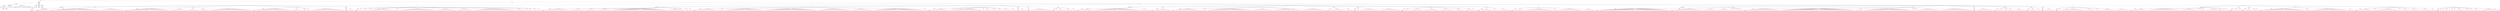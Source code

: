 digraph Tree {
	"t0" [label = "TEI"];
	"t1" [label = "teiHeader"];
	"t2" [label = "fileDesc"];
	"t3" [label = "titleStmt"];
	"t4" [label = "title"];
	"t5" [label = "title"];
	"t6" [label = "author"];
	"t7" [label = "surname"];
	"t8" [label = "forename"];
	"t9" [label = "publicationStmt"];
	"t10" [label = "p"];
	"t11" [label = "p"];
	"t12" [label = "idno"];
	"t13" [label = "sourceDesc"];
	"t14" [label = "genre"];
	"t15" [label = "inspiration"];
	"t16" [label = "structure"];
	"t17" [label = "type"];
	"t18" [label = "periode"];
	"t19" [label = "taille"];
	"t20" [label = "permalien"];
	"t21" [label = "sources"];
	"t22" [label = "source"];
	"t23" [label = "author"];
	"t24" [label = "text"];
	"t25" [label = "profileDesc"];
	"t26" [label = "creation"];
	"t27" [label = "date"];
	"t28" [label = "date"];
	"t29" [label = "langUsage"];
	"t30" [label = "language"];
	"t31" [label = "textClass"];
	"t32" [label = "keywords"];
	"t33" [label = "term"];
	"t34" [label = "text"];
	"t35" [label = "body"];
	"t36" [label = "div1"];
	"t37" [label = "head"];
	"t38" [label = "div2"];
	"t39" [label = "head"];
	"t40" [label = "listPerson"];
	"t41" [label = "sp"];
	"t42" [label = "l"];
	"t43" [label = "l"];
	"t44" [label = "l"];
	"t45" [label = "l"];
	"t46" [label = "l"];
	"t47" [label = "l"];
	"t48" [label = "div2"];
	"t49" [label = "head"];
	"t50" [label = "listPerson"];
	"t51" [label = "sp"];
	"t52" [label = "l"];
	"t53" [label = "l"];
	"t54" [label = "l"];
	"t55" [label = "l"];
	"t56" [label = "l"];
	"t57" [label = "l"];
	"t58" [label = "l"];
	"t59" [label = "l"];
	"t60" [label = "l"];
	"t61" [label = "l"];
	"t62" [label = "l"];
	"t63" [label = "l"];
	"t64" [label = "l"];
	"t65" [label = "l"];
	"t66" [label = "l"];
	"t67" [label = "l"];
	"t68" [label = "l"];
	"t69" [label = "l"];
	"t70" [label = "l"];
	"t71" [label = "l"];
	"t72" [label = "l"];
	"t73" [label = "l"];
	"t74" [label = "l"];
	"t75" [label = "l"];
	"t76" [label = "l"];
	"t77" [label = "l"];
	"t78" [label = "sp"];
	"t79" [label = "l"];
	"t80" [label = "l"];
	"t81" [label = "l"];
	"t82" [label = "l"];
	"t83" [label = "l"];
	"t84" [label = "l"];
	"t85" [label = "l"];
	"t86" [label = "l"];
	"t87" [label = "l"];
	"t88" [label = "l"];
	"t89" [label = "l"];
	"t90" [label = "l"];
	"t91" [label = "l"];
	"t92" [label = "l"];
	"t93" [label = "div2"];
	"t94" [label = "head"];
	"t95" [label = "listPerson"];
	"t96" [label = "sp"];
	"t97" [label = "l"];
	"t98" [label = "l"];
	"t99" [label = "l"];
	"t100" [label = "l"];
	"t101" [label = "l"];
	"t102" [label = "l"];
	"t103" [label = "l"];
	"t104" [label = "l"];
	"t105" [label = "l"];
	"t106" [label = "l"];
	"t107" [label = "l"];
	"t108" [label = "l"];
	"t109" [label = "l"];
	"t110" [label = "l"];
	"t111" [label = "l"];
	"t112" [label = "l"];
	"t113" [label = "l"];
	"t114" [label = "l"];
	"t115" [label = "l"];
	"t116" [label = "l"];
	"t117" [label = "l"];
	"t118" [label = "l"];
	"t119" [label = "l"];
	"t120" [label = "l"];
	"t121" [label = "sp"];
	"t122" [label = "l"];
	"t123" [label = "l"];
	"t124" [label = "l"];
	"t125" [label = "l"];
	"t126" [label = "l"];
	"t127" [label = "l"];
	"t128" [label = "l"];
	"t129" [label = "l"];
	"t130" [label = "l"];
	"t131" [label = "sp"];
	"t132" [label = "l"];
	"t133" [label = "l"];
	"t134" [label = "l"];
	"t135" [label = "l"];
	"t136" [label = "l"];
	"t137" [label = "l"];
	"t138" [label = "l"];
	"t139" [label = "sp"];
	"t140" [label = "l"];
	"t141" [label = "l"];
	"t142" [label = "l"];
	"t143" [label = "l"];
	"t144" [label = "l"];
	"t145" [label = "l"];
	"t146" [label = "sp"];
	"t147" [label = "l"];
	"t148" [label = "l"];
	"t149" [label = "l"];
	"t150" [label = "l"];
	"t151" [label = "l"];
	"t152" [label = "l"];
	"t153" [label = "l"];
	"t154" [label = "l"];
	"t155" [label = "l"];
	"t156" [label = "l"];
	"t157" [label = "l"];
	"t158" [label = "l"];
	"t159" [label = "l"];
	"t160" [label = "l"];
	"t161" [label = "l"];
	"t162" [label = "l"];
	"t163" [label = "l"];
	"t164" [label = "l"];
	"t165" [label = "l"];
	"t166" [label = "l"];
	"t167" [label = "l"];
	"t168" [label = "l"];
	"t169" [label = "l"];
	"t170" [label = "l"];
	"t171" [label = "div2"];
	"t172" [label = "head"];
	"t173" [label = "listPerson"];
	"t174" [label = "sp"];
	"t175" [label = "l"];
	"t176" [label = "l"];
	"t177" [label = "l"];
	"t178" [label = "l"];
	"t179" [label = "l"];
	"t180" [label = "l"];
	"t181" [label = "l"];
	"t182" [label = "l"];
	"t183" [label = "l"];
	"t184" [label = "l"];
	"t185" [label = "l"];
	"t186" [label = "l"];
	"t187" [label = "l"];
	"t188" [label = "l"];
	"t189" [label = "l"];
	"t190" [label = "l"];
	"t191" [label = "l"];
	"t192" [label = "l"];
	"t193" [label = "l"];
	"t194" [label = "l"];
	"t195" [label = "sp"];
	"t196" [label = "l"];
	"t197" [label = "l"];
	"t198" [label = "l"];
	"t199" [label = "l"];
	"t200" [label = "l"];
	"t201" [label = "l"];
	"t202" [label = "sp"];
	"t203" [label = "l"];
	"t204" [label = "l"];
	"t205" [label = "l"];
	"t206" [label = "l"];
	"t207" [label = "sp"];
	"t208" [label = "l"];
	"t209" [label = "sp"];
	"t210" [label = "l"];
	"t211" [label = "l"];
	"t212" [label = "l"];
	"t213" [label = "l"];
	"t214" [label = "l"];
	"t215" [label = "l"];
	"t216" [label = "l"];
	"t217" [label = "l"];
	"t218" [label = "l"];
	"t219" [label = "l"];
	"t220" [label = "l"];
	"t221" [label = "l"];
	"t222" [label = "l"];
	"t223" [label = "l"];
	"t224" [label = "l"];
	"t225" [label = "l"];
	"t226" [label = "l"];
	"t227" [label = "l"];
	"t228" [label = "l"];
	"t229" [label = "div2"];
	"t230" [label = "head"];
	"t231" [label = "listPerson"];
	"t232" [label = "sp"];
	"t233" [label = "l"];
	"t234" [label = "l"];
	"t235" [label = "l"];
	"t236" [label = "l"];
	"t237" [label = "div2"];
	"t238" [label = "head"];
	"t239" [label = "listPerson"];
	"t240" [label = "sp"];
	"t241" [label = "l"];
	"t242" [label = "l"];
	"t243" [label = "sp"];
	"t244" [label = "l"];
	"t245" [label = "l"];
	"t246" [label = "l"];
	"t247" [label = "sp"];
	"t248" [label = "l"];
	"t249" [label = "sp"];
	"t250" [label = "l"];
	"t251" [label = "sp"];
	"t252" [label = "l"];
	"t253" [label = "l"];
	"t254" [label = "l"];
	"t255" [label = "l"];
	"t256" [label = "l"];
	"t257" [label = "l"];
	"t258" [label = "l"];
	"t259" [label = "l"];
	"t260" [label = "l"];
	"t261" [label = "l"];
	"t262" [label = "l"];
	"t263" [label = "l"];
	"t264" [label = "l"];
	"t265" [label = "sp"];
	"t266" [label = "l"];
	"t267" [label = "l"];
	"t268" [label = "l"];
	"t269" [label = "sp"];
	"t270" [label = "l"];
	"t271" [label = "l"];
	"t272" [label = "l"];
	"t273" [label = "l"];
	"t274" [label = "l"];
	"t275" [label = "l"];
	"t276" [label = "l"];
	"t277" [label = "l"];
	"t278" [label = "l"];
	"t279" [label = "l"];
	"t280" [label = "l"];
	"t281" [label = "l"];
	"t282" [label = "l"];
	"t283" [label = "l"];
	"t284" [label = "l"];
	"t285" [label = "l"];
	"t286" [label = "l"];
	"t287" [label = "l"];
	"t288" [label = "l"];
	"t289" [label = "l"];
	"t290" [label = "l"];
	"t291" [label = "sp"];
	"t292" [label = "l"];
	"t293" [label = "l"];
	"t294" [label = "l"];
	"t295" [label = "l"];
	"t296" [label = "l"];
	"t297" [label = "l"];
	"t298" [label = "l"];
	"t299" [label = "l"];
	"t300" [label = "l"];
	"t301" [label = "l"];
	"t302" [label = "l"];
	"t303" [label = "sp"];
	"t304" [label = "l"];
	"t305" [label = "l"];
	"t306" [label = "l"];
	"t307" [label = "l"];
	"t308" [label = "l"];
	"t309" [label = "l"];
	"t310" [label = "l"];
	"t311" [label = "l"];
	"t312" [label = "l"];
	"t313" [label = "l"];
	"t314" [label = "sp"];
	"t315" [label = "l"];
	"t316" [label = "l"];
	"t317" [label = "l"];
	"t318" [label = "l"];
	"t319" [label = "l"];
	"t320" [label = "l"];
	"t321" [label = "l"];
	"t322" [label = "l"];
	"t323" [label = "l"];
	"t324" [label = "l"];
	"t325" [label = "l"];
	"t326" [label = "l"];
	"t327" [label = "l"];
	"t328" [label = "l"];
	"t329" [label = "l"];
	"t330" [label = "l"];
	"t331" [label = "l"];
	"t332" [label = "l"];
	"t333" [label = "l"];
	"t334" [label = "l"];
	"t335" [label = "l"];
	"t336" [label = "l"];
	"t337" [label = "l"];
	"t338" [label = "sp"];
	"t339" [label = "l"];
	"t340" [label = "l"];
	"t341" [label = "l"];
	"t342" [label = "l"];
	"t343" [label = "l"];
	"t344" [label = "l"];
	"t345" [label = "sp"];
	"t346" [label = "l"];
	"t347" [label = "l"];
	"t348" [label = "sp"];
	"t349" [label = "l"];
	"t350" [label = "l"];
	"t351" [label = "sp"];
	"t352" [label = "l"];
	"t353" [label = "l"];
	"t354" [label = "l"];
	"t355" [label = "sp"];
	"t356" [label = "l"];
	"t357" [label = "l"];
	"t358" [label = "div1"];
	"t359" [label = "head"];
	"t360" [label = "div2"];
	"t361" [label = "head"];
	"t362" [label = "listPerson"];
	"t363" [label = "sp"];
	"t364" [label = "l"];
	"t365" [label = "l"];
	"t366" [label = "l"];
	"t367" [label = "l"];
	"t368" [label = "l"];
	"t369" [label = "l"];
	"t370" [label = "l"];
	"t371" [label = "l"];
	"t372" [label = "l"];
	"t373" [label = "l"];
	"t374" [label = "l"];
	"t375" [label = "l"];
	"t376" [label = "l"];
	"t377" [label = "l"];
	"t378" [label = "sp"];
	"t379" [label = "l"];
	"t380" [label = "l"];
	"t381" [label = "l"];
	"t382" [label = "l"];
	"t383" [label = "l"];
	"t384" [label = "l"];
	"t385" [label = "l"];
	"t386" [label = "l"];
	"t387" [label = "sp"];
	"t388" [label = "l"];
	"t389" [label = "l"];
	"t390" [label = "l"];
	"t391" [label = "l"];
	"t392" [label = "l"];
	"t393" [label = "l"];
	"t394" [label = "l"];
	"t395" [label = "sp"];
	"t396" [label = "l"];
	"t397" [label = "l"];
	"t398" [label = "l"];
	"t399" [label = "l"];
	"t400" [label = "l"];
	"t401" [label = "l"];
	"t402" [label = "l"];
	"t403" [label = "l"];
	"t404" [label = "sp"];
	"t405" [label = "l"];
	"t406" [label = "l"];
	"t407" [label = "l"];
	"t408" [label = "l"];
	"t409" [label = "l"];
	"t410" [label = "l"];
	"t411" [label = "l"];
	"t412" [label = "l"];
	"t413" [label = "l"];
	"t414" [label = "l"];
	"t415" [label = "l"];
	"t416" [label = "l"];
	"t417" [label = "l"];
	"t418" [label = "l"];
	"t419" [label = "l"];
	"t420" [label = "l"];
	"t421" [label = "l"];
	"t422" [label = "l"];
	"t423" [label = "l"];
	"t424" [label = "l"];
	"t425" [label = "l"];
	"t426" [label = "l"];
	"t427" [label = "l"];
	"t428" [label = "l"];
	"t429" [label = "l"];
	"t430" [label = "l"];
	"t431" [label = "l"];
	"t432" [label = "l"];
	"t433" [label = "l"];
	"t434" [label = "l"];
	"t435" [label = "l"];
	"t436" [label = "l"];
	"t437" [label = "sp"];
	"t438" [label = "l"];
	"t439" [label = "l"];
	"t440" [label = "l"];
	"t441" [label = "l"];
	"t442" [label = "l"];
	"t443" [label = "l"];
	"t444" [label = "l"];
	"t445" [label = "l"];
	"t446" [label = "l"];
	"t447" [label = "sp"];
	"t448" [label = "l"];
	"t449" [label = "sp"];
	"t450" [label = "l"];
	"t451" [label = "l"];
	"t452" [label = "sp"];
	"t453" [label = "l"];
	"t454" [label = "l"];
	"t455" [label = "div2"];
	"t456" [label = "head"];
	"t457" [label = "listPerson"];
	"t458" [label = "sp"];
	"t459" [label = "l"];
	"t460" [label = "l"];
	"t461" [label = "l"];
	"t462" [label = "l"];
	"t463" [label = "l"];
	"t464" [label = "l"];
	"t465" [label = "l"];
	"t466" [label = "l"];
	"t467" [label = "l"];
	"t468" [label = "l"];
	"t469" [label = "l"];
	"t470" [label = "l"];
	"t471" [label = "sp"];
	"t472" [label = "l"];
	"t473" [label = "l"];
	"t474" [label = "l"];
	"t475" [label = "l"];
	"t476" [label = "sp"];
	"t477" [label = "l"];
	"t478" [label = "l"];
	"t479" [label = "l"];
	"t480" [label = "l"];
	"t481" [label = "l"];
	"t482" [label = "l"];
	"t483" [label = "l"];
	"t484" [label = "l"];
	"t485" [label = "l"];
	"t486" [label = "l"];
	"t487" [label = "l"];
	"t488" [label = "l"];
	"t489" [label = "l"];
	"t490" [label = "l"];
	"t491" [label = "l"];
	"t492" [label = "l"];
	"t493" [label = "l"];
	"t494" [label = "l"];
	"t495" [label = "l"];
	"t496" [label = "l"];
	"t497" [label = "l"];
	"t498" [label = "l"];
	"t499" [label = "sp"];
	"t500" [label = "l"];
	"t501" [label = "l"];
	"t502" [label = "l"];
	"t503" [label = "l"];
	"t504" [label = "l"];
	"t505" [label = "l"];
	"t506" [label = "l"];
	"t507" [label = "l"];
	"t508" [label = "l"];
	"t509" [label = "l"];
	"t510" [label = "l"];
	"t511" [label = "l"];
	"t512" [label = "l"];
	"t513" [label = "l"];
	"t514" [label = "l"];
	"t515" [label = "l"];
	"t516" [label = "l"];
	"t517" [label = "l"];
	"t518" [label = "l"];
	"t519" [label = "l"];
	"t520" [label = "l"];
	"t521" [label = "l"];
	"t522" [label = "l"];
	"t523" [label = "l"];
	"t524" [label = "l"];
	"t525" [label = "l"];
	"t526" [label = "l"];
	"t527" [label = "l"];
	"t528" [label = "l"];
	"t529" [label = "l"];
	"t530" [label = "sp"];
	"t531" [label = "l"];
	"t532" [label = "l"];
	"t533" [label = "l"];
	"t534" [label = "l"];
	"t535" [label = "l"];
	"t536" [label = "l"];
	"t537" [label = "l"];
	"t538" [label = "l"];
	"t539" [label = "l"];
	"t540" [label = "l"];
	"t541" [label = "l"];
	"t542" [label = "l"];
	"t543" [label = "l"];
	"t544" [label = "l"];
	"t545" [label = "l"];
	"t546" [label = "l"];
	"t547" [label = "l"];
	"t548" [label = "l"];
	"t549" [label = "l"];
	"t550" [label = "sp"];
	"t551" [label = "l"];
	"t552" [label = "l"];
	"t553" [label = "l"];
	"t554" [label = "l"];
	"t555" [label = "l"];
	"t556" [label = "l"];
	"t557" [label = "l"];
	"t558" [label = "l"];
	"t559" [label = "l"];
	"t560" [label = "l"];
	"t561" [label = "l"];
	"t562" [label = "l"];
	"t563" [label = "sp"];
	"t564" [label = "l"];
	"t565" [label = "l"];
	"t566" [label = "l"];
	"t567" [label = "l"];
	"t568" [label = "l"];
	"t569" [label = "l"];
	"t570" [label = "l"];
	"t571" [label = "l"];
	"t572" [label = "l"];
	"t573" [label = "l"];
	"t574" [label = "l"];
	"t575" [label = "l"];
	"t576" [label = "l"];
	"t577" [label = "l"];
	"t578" [label = "l"];
	"t579" [label = "l"];
	"t580" [label = "l"];
	"t581" [label = "l"];
	"t582" [label = "l"];
	"t583" [label = "l"];
	"t584" [label = "l"];
	"t585" [label = "l"];
	"t586" [label = "l"];
	"t587" [label = "l"];
	"t588" [label = "l"];
	"t589" [label = "l"];
	"t590" [label = "l"];
	"t591" [label = "l"];
	"t592" [label = "l"];
	"t593" [label = "sp"];
	"t594" [label = "l"];
	"t595" [label = "l"];
	"t596" [label = "div2"];
	"t597" [label = "head"];
	"t598" [label = "listPerson"];
	"t599" [label = "sp"];
	"t600" [label = "l"];
	"t601" [label = "l"];
	"t602" [label = "l"];
	"t603" [label = "l"];
	"t604" [label = "l"];
	"t605" [label = "l"];
	"t606" [label = "l"];
	"t607" [label = "l"];
	"t608" [label = "l"];
	"t609" [label = "l"];
	"t610" [label = "sp"];
	"t611" [label = "l"];
	"t612" [label = "sp"];
	"t613" [label = "l"];
	"t614" [label = "sp"];
	"t615" [label = "l"];
	"t616" [label = "sp"];
	"t617" [label = "l"];
	"t618" [label = "l"];
	"t619" [label = "l"];
	"t620" [label = "l"];
	"t621" [label = "l"];
	"t622" [label = "l"];
	"t623" [label = "l"];
	"t624" [label = "l"];
	"t625" [label = "l"];
	"t626" [label = "l"];
	"t627" [label = "l"];
	"t628" [label = "l"];
	"t629" [label = "l"];
	"t630" [label = "l"];
	"t631" [label = "l"];
	"t632" [label = "l"];
	"t633" [label = "sp"];
	"t634" [label = "l"];
	"t635" [label = "sp"];
	"t636" [label = "l"];
	"t637" [label = "l"];
	"t638" [label = "l"];
	"t639" [label = "l"];
	"t640" [label = "sp"];
	"t641" [label = "l"];
	"t642" [label = "l"];
	"t643" [label = "l"];
	"t644" [label = "l"];
	"t645" [label = "sp"];
	"t646" [label = "l"];
	"t647" [label = "l"];
	"t648" [label = "sp"];
	"t649" [label = "l"];
	"t650" [label = "l"];
	"t651" [label = "l"];
	"t652" [label = "l"];
	"t653" [label = "l"];
	"t654" [label = "sp"];
	"t655" [label = "l"];
	"t656" [label = "l"];
	"t657" [label = "l"];
	"t658" [label = "div2"];
	"t659" [label = "head"];
	"t660" [label = "listPerson"];
	"t661" [label = "sp"];
	"t662" [label = "l"];
	"t663" [label = "l"];
	"t664" [label = "l"];
	"t665" [label = "l"];
	"t666" [label = "div2"];
	"t667" [label = "head"];
	"t668" [label = "listPerson"];
	"t669" [label = "sp"];
	"t670" [label = "l"];
	"t671" [label = "l"];
	"t672" [label = "l"];
	"t673" [label = "l"];
	"t674" [label = "l"];
	"t675" [label = "l"];
	"t676" [label = "l"];
	"t677" [label = "l"];
	"t678" [label = "l"];
	"t679" [label = "l"];
	"t680" [label = "l"];
	"t681" [label = "l"];
	"t682" [label = "div2"];
	"t683" [label = "head"];
	"t684" [label = "listPerson"];
	"t685" [label = "sp"];
	"t686" [label = "l"];
	"t687" [label = "sp"];
	"t688" [label = "l"];
	"t689" [label = "l"];
	"t690" [label = "l"];
	"t691" [label = "l"];
	"t692" [label = "l"];
	"t693" [label = "sp"];
	"t694" [label = "l"];
	"t695" [label = "l"];
	"t696" [label = "l"];
	"t697" [label = "l"];
	"t698" [label = "sp"];
	"t699" [label = "l"];
	"t700" [label = "l"];
	"t701" [label = "div1"];
	"t702" [label = "head"];
	"t703" [label = "div2"];
	"t704" [label = "head"];
	"t705" [label = "listPerson"];
	"t706" [label = "sp"];
	"t707" [label = "l"];
	"t708" [label = "l"];
	"t709" [label = "l"];
	"t710" [label = "l"];
	"t711" [label = "l"];
	"t712" [label = "l"];
	"t713" [label = "l"];
	"t714" [label = "l"];
	"t715" [label = "sp"];
	"t716" [label = "l"];
	"t717" [label = "l"];
	"t718" [label = "l"];
	"t719" [label = "l"];
	"t720" [label = "l"];
	"t721" [label = "l"];
	"t722" [label = "l"];
	"t723" [label = "l"];
	"t724" [label = "l"];
	"t725" [label = "l"];
	"t726" [label = "l"];
	"t727" [label = "l"];
	"t728" [label = "l"];
	"t729" [label = "l"];
	"t730" [label = "l"];
	"t731" [label = "l"];
	"t732" [label = "l"];
	"t733" [label = "l"];
	"t734" [label = "l"];
	"t735" [label = "l"];
	"t736" [label = "l"];
	"t737" [label = "l"];
	"t738" [label = "l"];
	"t739" [label = "l"];
	"t740" [label = "l"];
	"t741" [label = "l"];
	"t742" [label = "sp"];
	"t743" [label = "l"];
	"t744" [label = "l"];
	"t745" [label = "l"];
	"t746" [label = "l"];
	"t747" [label = "l"];
	"t748" [label = "l"];
	"t749" [label = "div2"];
	"t750" [label = "head"];
	"t751" [label = "listPerson"];
	"t752" [label = "sp"];
	"t753" [label = "l"];
	"t754" [label = "l"];
	"t755" [label = "l"];
	"t756" [label = "l"];
	"t757" [label = "l"];
	"t758" [label = "l"];
	"t759" [label = "l"];
	"t760" [label = "l"];
	"t761" [label = "l"];
	"t762" [label = "l"];
	"t763" [label = "div2"];
	"t764" [label = "head"];
	"t765" [label = "listPerson"];
	"t766" [label = "sp"];
	"t767" [label = "l"];
	"t768" [label = "l"];
	"t769" [label = "l"];
	"t770" [label = "l"];
	"t771" [label = "l"];
	"t772" [label = "l"];
	"t773" [label = "l"];
	"t774" [label = "l"];
	"t775" [label = "l"];
	"t776" [label = "l"];
	"t777" [label = "l"];
	"t778" [label = "l"];
	"t779" [label = "l"];
	"t780" [label = "l"];
	"t781" [label = "sp"];
	"t782" [label = "l"];
	"t783" [label = "l"];
	"t784" [label = "l"];
	"t785" [label = "l"];
	"t786" [label = "sp"];
	"t787" [label = "l"];
	"t788" [label = "l"];
	"t789" [label = "l"];
	"t790" [label = "l"];
	"t791" [label = "l"];
	"t792" [label = "l"];
	"t793" [label = "l"];
	"t794" [label = "l"];
	"t795" [label = "l"];
	"t796" [label = "l"];
	"t797" [label = "l"];
	"t798" [label = "l"];
	"t799" [label = "l"];
	"t800" [label = "l"];
	"t801" [label = "l"];
	"t802" [label = "l"];
	"t803" [label = "l"];
	"t804" [label = "l"];
	"t805" [label = "l"];
	"t806" [label = "l"];
	"t807" [label = "l"];
	"t808" [label = "l"];
	"t809" [label = "l"];
	"t810" [label = "l"];
	"t811" [label = "l"];
	"t812" [label = "sp"];
	"t813" [label = "l"];
	"t814" [label = "l"];
	"t815" [label = "l"];
	"t816" [label = "l"];
	"t817" [label = "l"];
	"t818" [label = "l"];
	"t819" [label = "l"];
	"t820" [label = "l"];
	"t821" [label = "l"];
	"t822" [label = "l"];
	"t823" [label = "l"];
	"t824" [label = "l"];
	"t825" [label = "sp"];
	"t826" [label = "l"];
	"t827" [label = "l"];
	"t828" [label = "l"];
	"t829" [label = "l"];
	"t830" [label = "l"];
	"t831" [label = "l"];
	"t832" [label = "l"];
	"t833" [label = "l"];
	"t834" [label = "l"];
	"t835" [label = "l"];
	"t836" [label = "l"];
	"t837" [label = "l"];
	"t838" [label = "l"];
	"t839" [label = "l"];
	"t840" [label = "l"];
	"t841" [label = "sp"];
	"t842" [label = "l"];
	"t843" [label = "sp"];
	"t844" [label = "l"];
	"t845" [label = "l"];
	"t846" [label = "l"];
	"t847" [label = "l"];
	"t848" [label = "l"];
	"t849" [label = "l"];
	"t850" [label = "l"];
	"t851" [label = "l"];
	"t852" [label = "l"];
	"t853" [label = "l"];
	"t854" [label = "l"];
	"t855" [label = "l"];
	"t856" [label = "l"];
	"t857" [label = "l"];
	"t858" [label = "div2"];
	"t859" [label = "head"];
	"t860" [label = "listPerson"];
	"t861" [label = "sp"];
	"t862" [label = "l"];
	"t863" [label = "l"];
	"t864" [label = "l"];
	"t865" [label = "l"];
	"t866" [label = "l"];
	"t867" [label = "l"];
	"t868" [label = "l"];
	"t869" [label = "l"];
	"t870" [label = "l"];
	"t871" [label = "sp"];
	"t872" [label = "l"];
	"t873" [label = "l"];
	"t874" [label = "l"];
	"t875" [label = "l"];
	"t876" [label = "div2"];
	"t877" [label = "head"];
	"t878" [label = "listPerson"];
	"t879" [label = "sp"];
	"t880" [label = "l"];
	"t881" [label = "l"];
	"t882" [label = "sp"];
	"t883" [label = "l"];
	"t884" [label = "l"];
	"t885" [label = "l"];
	"t886" [label = "l"];
	"t887" [label = "l"];
	"t888" [label = "l"];
	"t889" [label = "l"];
	"t890" [label = "l"];
	"t891" [label = "l"];
	"t892" [label = "l"];
	"t893" [label = "l"];
	"t894" [label = "sp"];
	"t895" [label = "l"];
	"t896" [label = "l"];
	"t897" [label = "l"];
	"t898" [label = "l"];
	"t899" [label = "l"];
	"t900" [label = "l"];
	"t901" [label = "l"];
	"t902" [label = "l"];
	"t903" [label = "l"];
	"t904" [label = "l"];
	"t905" [label = "l"];
	"t906" [label = "l"];
	"t907" [label = "div2"];
	"t908" [label = "head"];
	"t909" [label = "listPerson"];
	"t910" [label = "sp"];
	"t911" [label = "l"];
	"t912" [label = "l"];
	"t913" [label = "l"];
	"t914" [label = "sp"];
	"t915" [label = "l"];
	"t916" [label = "l"];
	"t917" [label = "l"];
	"t918" [label = "l"];
	"t919" [label = "l"];
	"t920" [label = "l"];
	"t921" [label = "l"];
	"t922" [label = "l"];
	"t923" [label = "sp"];
	"t924" [label = "l"];
	"t925" [label = "l"];
	"t926" [label = "l"];
	"t927" [label = "l"];
	"t928" [label = "l"];
	"t929" [label = "l"];
	"t930" [label = "l"];
	"t931" [label = "l"];
	"t932" [label = "l"];
	"t933" [label = "sp"];
	"t934" [label = "l"];
	"t935" [label = "l"];
	"t936" [label = "l"];
	"t937" [label = "l"];
	"t938" [label = "l"];
	"t939" [label = "l"];
	"t940" [label = "l"];
	"t941" [label = "l"];
	"t942" [label = "sp"];
	"t943" [label = "l"];
	"t944" [label = "l"];
	"t945" [label = "l"];
	"t946" [label = "l"];
	"t947" [label = "l"];
	"t948" [label = "l"];
	"t949" [label = "sp"];
	"t950" [label = "l"];
	"t951" [label = "l"];
	"t952" [label = "l"];
	"t953" [label = "l"];
	"t954" [label = "l"];
	"t955" [label = "l"];
	"t956" [label = "sp"];
	"t957" [label = "l"];
	"t958" [label = "div2"];
	"t959" [label = "head"];
	"t960" [label = "listPerson"];
	"t961" [label = "sp"];
	"t962" [label = "l"];
	"t963" [label = "l"];
	"t964" [label = "l"];
	"t965" [label = "l"];
	"t966" [label = "l"];
	"t967" [label = "l"];
	"t968" [label = "l"];
	"t969" [label = "sp"];
	"t970" [label = "l"];
	"t971" [label = "l"];
	"t972" [label = "l"];
	"t973" [label = "sp"];
	"t974" [label = "l"];
	"t975" [label = "l"];
	"t976" [label = "l"];
	"t977" [label = "l"];
	"t978" [label = "l"];
	"t979" [label = "l"];
	"t980" [label = "l"];
	"t981" [label = "div2"];
	"t982" [label = "head"];
	"t983" [label = "listPerson"];
	"t984" [label = "sp"];
	"t985" [label = "l"];
	"t986" [label = "l"];
	"t987" [label = "l"];
	"t988" [label = "l"];
	"t989" [label = "l"];
	"t990" [label = "l"];
	"t991" [label = "sp"];
	"t992" [label = "l"];
	"t993" [label = "l"];
	"t994" [label = "l"];
	"t995" [label = "l"];
	"t996" [label = "l"];
	"t997" [label = "l"];
	"t998" [label = "l"];
	"t999" [label = "l"];
	"t1000" [label = "l"];
	"t1001" [label = "l"];
	"t1002" [label = "l"];
	"t1003" [label = "l"];
	"t1004" [label = "l"];
	"t1005" [label = "l"];
	"t1006" [label = "l"];
	"t1007" [label = "l"];
	"t1008" [label = "sp"];
	"t1009" [label = "l"];
	"t1010" [label = "l"];
	"t1011" [label = "l"];
	"t1012" [label = "sp"];
	"t1013" [label = "l"];
	"t1014" [label = "l"];
	"t1015" [label = "l"];
	"t1016" [label = "l"];
	"t1017" [label = "l"];
	"t1018" [label = "l"];
	"t1019" [label = "l"];
	"t1020" [label = "l"];
	"t1021" [label = "l"];
	"t1022" [label = "l"];
	"t1023" [label = "l"];
	"t1024" [label = "l"];
	"t1025" [label = "l"];
	"t1026" [label = "l"];
	"t1027" [label = "sp"];
	"t1028" [label = "l"];
	"t1029" [label = "l"];
	"t1030" [label = "l"];
	"t1031" [label = "l"];
	"t1032" [label = "l"];
	"t1033" [label = "l"];
	"t1034" [label = "l"];
	"t1035" [label = "div1"];
	"t1036" [label = "head"];
	"t1037" [label = "div2"];
	"t1038" [label = "head"];
	"t1039" [label = "listPerson"];
	"t1040" [label = "sp"];
	"t1041" [label = "l"];
	"t1042" [label = "l"];
	"t1043" [label = "l"];
	"t1044" [label = "l"];
	"t1045" [label = "l"];
	"t1046" [label = "l"];
	"t1047" [label = "l"];
	"t1048" [label = "l"];
	"t1049" [label = "l"];
	"t1050" [label = "l"];
	"t1051" [label = "l"];
	"t1052" [label = "l"];
	"t1053" [label = "l"];
	"t1054" [label = "l"];
	"t1055" [label = "l"];
	"t1056" [label = "l"];
	"t1057" [label = "l"];
	"t1058" [label = "l"];
	"t1059" [label = "l"];
	"t1060" [label = "l"];
	"t1061" [label = "l"];
	"t1062" [label = "l"];
	"t1063" [label = "l"];
	"t1064" [label = "l"];
	"t1065" [label = "l"];
	"t1066" [label = "l"];
	"t1067" [label = "l"];
	"t1068" [label = "l"];
	"t1069" [label = "l"];
	"t1070" [label = "l"];
	"t1071" [label = "l"];
	"t1072" [label = "l"];
	"t1073" [label = "l"];
	"t1074" [label = "l"];
	"t1075" [label = "l"];
	"t1076" [label = "l"];
	"t1077" [label = "l"];
	"t1078" [label = "l"];
	"t1079" [label = "l"];
	"t1080" [label = "l"];
	"t1081" [label = "div2"];
	"t1082" [label = "head"];
	"t1083" [label = "listPerson"];
	"t1084" [label = "sp"];
	"t1085" [label = "l"];
	"t1086" [label = "l"];
	"t1087" [label = "l"];
	"t1088" [label = "l"];
	"t1089" [label = "l"];
	"t1090" [label = "l"];
	"t1091" [label = "l"];
	"t1092" [label = "l"];
	"t1093" [label = "l"];
	"t1094" [label = "l"];
	"t1095" [label = "l"];
	"t1096" [label = "l"];
	"t1097" [label = "l"];
	"t1098" [label = "l"];
	"t1099" [label = "l"];
	"t1100" [label = "l"];
	"t1101" [label = "sp"];
	"t1102" [label = "l"];
	"t1103" [label = "l"];
	"t1104" [label = "l"];
	"t1105" [label = "l"];
	"t1106" [label = "l"];
	"t1107" [label = "l"];
	"t1108" [label = "l"];
	"t1109" [label = "l"];
	"t1110" [label = "sp"];
	"t1111" [label = "l"];
	"t1112" [label = "l"];
	"t1113" [label = "l"];
	"t1114" [label = "l"];
	"t1115" [label = "l"];
	"t1116" [label = "l"];
	"t1117" [label = "l"];
	"t1118" [label = "l"];
	"t1119" [label = "sp"];
	"t1120" [label = "l"];
	"t1121" [label = "sp"];
	"t1122" [label = "l"];
	"t1123" [label = "sp"];
	"t1124" [label = "l"];
	"t1125" [label = "sp"];
	"t1126" [label = "l"];
	"t1127" [label = "sp"];
	"t1128" [label = "l"];
	"t1129" [label = "l"];
	"t1130" [label = "sp"];
	"t1131" [label = "l"];
	"t1132" [label = "div2"];
	"t1133" [label = "head"];
	"t1134" [label = "listPerson"];
	"t1135" [label = "sp"];
	"t1136" [label = "l"];
	"t1137" [label = "l"];
	"t1138" [label = "l"];
	"t1139" [label = "l"];
	"t1140" [label = "l"];
	"t1141" [label = "l"];
	"t1142" [label = "l"];
	"t1143" [label = "l"];
	"t1144" [label = "l"];
	"t1145" [label = "l"];
	"t1146" [label = "l"];
	"t1147" [label = "l"];
	"t1148" [label = "l"];
	"t1149" [label = "l"];
	"t1150" [label = "l"];
	"t1151" [label = "l"];
	"t1152" [label = "l"];
	"t1153" [label = "l"];
	"t1154" [label = "l"];
	"t1155" [label = "sp"];
	"t1156" [label = "l"];
	"t1157" [label = "l"];
	"t1158" [label = "l"];
	"t1159" [label = "l"];
	"t1160" [label = "l"];
	"t1161" [label = "l"];
	"t1162" [label = "l"];
	"t1163" [label = "l"];
	"t1164" [label = "l"];
	"t1165" [label = "l"];
	"t1166" [label = "l"];
	"t1167" [label = "l"];
	"t1168" [label = "l"];
	"t1169" [label = "l"];
	"t1170" [label = "l"];
	"t1171" [label = "l"];
	"t1172" [label = "l"];
	"t1173" [label = "l"];
	"t1174" [label = "l"];
	"t1175" [label = "l"];
	"t1176" [label = "l"];
	"t1177" [label = "l"];
	"t1178" [label = "l"];
	"t1179" [label = "l"];
	"t1180" [label = "l"];
	"t1181" [label = "l"];
	"t1182" [label = "l"];
	"t1183" [label = "l"];
	"t1184" [label = "l"];
	"t1185" [label = "l"];
	"t1186" [label = "l"];
	"t1187" [label = "l"];
	"t1188" [label = "l"];
	"t1189" [label = "l"];
	"t1190" [label = "l"];
	"t1191" [label = "l"];
	"t1192" [label = "l"];
	"t1193" [label = "l"];
	"t1194" [label = "l"];
	"t1195" [label = "l"];
	"t1196" [label = "l"];
	"t1197" [label = "l"];
	"t1198" [label = "sp"];
	"t1199" [label = "l"];
	"t1200" [label = "l"];
	"t1201" [label = "l"];
	"t1202" [label = "l"];
	"t1203" [label = "l"];
	"t1204" [label = "sp"];
	"t1205" [label = "l"];
	"t1206" [label = "l"];
	"t1207" [label = "l"];
	"t1208" [label = "l"];
	"t1209" [label = "l"];
	"t1210" [label = "l"];
	"t1211" [label = "l"];
	"t1212" [label = "l"];
	"t1213" [label = "l"];
	"t1214" [label = "l"];
	"t1215" [label = "l"];
	"t1216" [label = "l"];
	"t1217" [label = "l"];
	"t1218" [label = "l"];
	"t1219" [label = "l"];
	"t1220" [label = "l"];
	"t1221" [label = "l"];
	"t1222" [label = "l"];
	"t1223" [label = "l"];
	"t1224" [label = "l"];
	"t1225" [label = "l"];
	"t1226" [label = "l"];
	"t1227" [label = "l"];
	"t1228" [label = "l"];
	"t1229" [label = "l"];
	"t1230" [label = "l"];
	"t1231" [label = "l"];
	"t1232" [label = "sp"];
	"t1233" [label = "l"];
	"t1234" [label = "sp"];
	"t1235" [label = "l"];
	"t1236" [label = "sp"];
	"t1237" [label = "l"];
	"t1238" [label = "sp"];
	"t1239" [label = "l"];
	"t1240" [label = "l"];
	"t1241" [label = "l"];
	"t1242" [label = "l"];
	"t1243" [label = "l"];
	"t1244" [label = "l"];
	"t1245" [label = "l"];
	"t1246" [label = "l"];
	"t1247" [label = "l"];
	"t1248" [label = "l"];
	"t1249" [label = "l"];
	"t1250" [label = "l"];
	"t1251" [label = "l"];
	"t1252" [label = "sp"];
	"t1253" [label = "l"];
	"t1254" [label = "l"];
	"t1255" [label = "l"];
	"t1256" [label = "l"];
	"t1257" [label = "l"];
	"t1258" [label = "l"];
	"t1259" [label = "l"];
	"t1260" [label = "l"];
	"t1261" [label = "l"];
	"t1262" [label = "l"];
	"t1263" [label = "l"];
	"t1264" [label = "l"];
	"t1265" [label = "l"];
	"t1266" [label = "l"];
	"t1267" [label = "l"];
	"t1268" [label = "l"];
	"t1269" [label = "l"];
	"t1270" [label = "l"];
	"t1271" [label = "div2"];
	"t1272" [label = "head"];
	"t1273" [label = "listPerson"];
	"t1274" [label = "sp"];
	"t1275" [label = "l"];
	"t1276" [label = "l"];
	"t1277" [label = "l"];
	"t1278" [label = "l"];
	"t1279" [label = "l"];
	"t1280" [label = "l"];
	"t1281" [label = "l"];
	"t1282" [label = "l"];
	"t1283" [label = "l"];
	"t1284" [label = "l"];
	"t1285" [label = "div2"];
	"t1286" [label = "head"];
	"t1287" [label = "listPerson"];
	"t1288" [label = "sp"];
	"t1289" [label = "l"];
	"t1290" [label = "l"];
	"t1291" [label = "l"];
	"t1292" [label = "l"];
	"t1293" [label = "sp"];
	"t1294" [label = "l"];
	"t1295" [label = "sp"];
	"t1296" [label = "l"];
	"t1297" [label = "sp"];
	"t1298" [label = "l"];
	"t1299" [label = "l"];
	"t1300" [label = "l"];
	"t1301" [label = "l"];
	"t1302" [label = "sp"];
	"t1303" [label = "l"];
	"t1304" [label = "l"];
	"t1305" [label = "l"];
	"t1306" [label = "l"];
	"t1307" [label = "l"];
	"t1308" [label = "l"];
	"t1309" [label = "div2"];
	"t1310" [label = "head"];
	"t1311" [label = "listPerson"];
	"t1312" [label = "sp"];
	"t1313" [label = "l"];
	"t1314" [label = "l"];
	"t1315" [label = "l"];
	"t1316" [label = "l"];
	"t1317" [label = "l"];
	"t1318" [label = "sp"];
	"t1319" [label = "l"];
	"t1320" [label = "l"];
	"t1321" [label = "div2"];
	"t1322" [label = "head"];
	"t1323" [label = "listPerson"];
	"t1324" [label = "sp"];
	"t1325" [label = "l"];
	"t1326" [label = "l"];
	"t1327" [label = "l"];
	"t1328" [label = "l"];
	"t1329" [label = "l"];
	"t1330" [label = "l"];
	"t1331" [label = "div2"];
	"t1332" [label = "head"];
	"t1333" [label = "listPerson"];
	"t1334" [label = "sp"];
	"t1335" [label = "l"];
	"t1336" [label = "sp"];
	"t1337" [label = "l"];
	"t1338" [label = "sp"];
	"t1339" [label = "l"];
	"t1340" [label = "l"];
	"t1341" [label = "l"];
	"t1342" [label = "l"];
	"t1343" [label = "l"];
	"t1344" [label = "l"];
	"t1345" [label = "l"];
	"t1346" [label = "l"];
	"t1347" [label = "l"];
	"t1348" [label = "l"];
	"t1349" [label = "l"];
	"t1350" [label = "l"];
	"t1351" [label = "l"];
	"t1352" [label = "sp"];
	"t1353" [label = "l"];
	"t1354" [label = "l"];
	"t1355" [label = "l"];
	"t1356" [label = "l"];
	"t1357" [label = "l"];
	"t1358" [label = "l"];
	"t1359" [label = "sp"];
	"t1360" [label = "l"];
	"t1361" [label = "l"];
	"t1362" [label = "l"];
	"t1363" [label = "sp"];
	"t1364" [label = "l"];
	"t1365" [label = "l"];
	"t1366" [label = "l"];
	"t1367" [label = "l"];
	"t1368" [label = "l"];
	"t1369" [label = "l"];
	"t1370" [label = "l"];
	"t1371" [label = "l"];
	"t1372" [label = "sp"];
	"t1373" [label = "l"];
	"t1374" [label = "l"];
	"t1375" [label = "l"];
	"t1376" [label = "l"];
	"t1377" [label = "l"];
	"t1378" [label = "l"];
	"t1379" [label = "l"];
	"t1380" [label = "l"];
	"t1381" [label = "div1"];
	"t1382" [label = "head"];
	"t1383" [label = "div2"];
	"t1384" [label = "head"];
	"t1385" [label = "listPerson"];
	"t1386" [label = "sp"];
	"t1387" [label = "l"];
	"t1388" [label = "l"];
	"t1389" [label = "l"];
	"t1390" [label = "l"];
	"t1391" [label = "l"];
	"t1392" [label = "l"];
	"t1393" [label = "l"];
	"t1394" [label = "l"];
	"t1395" [label = "sp"];
	"t1396" [label = "l"];
	"t1397" [label = "l"];
	"t1398" [label = "l"];
	"t1399" [label = "l"];
	"t1400" [label = "l"];
	"t1401" [label = "l"];
	"t1402" [label = "l"];
	"t1403" [label = "l"];
	"t1404" [label = "l"];
	"t1405" [label = "l"];
	"t1406" [label = "l"];
	"t1407" [label = "l"];
	"t1408" [label = "l"];
	"t1409" [label = "l"];
	"t1410" [label = "l"];
	"t1411" [label = "l"];
	"t1412" [label = "l"];
	"t1413" [label = "l"];
	"t1414" [label = "sp"];
	"t1415" [label = "l"];
	"t1416" [label = "l"];
	"t1417" [label = "l"];
	"t1418" [label = "l"];
	"t1419" [label = "l"];
	"t1420" [label = "l"];
	"t1421" [label = "l"];
	"t1422" [label = "l"];
	"t1423" [label = "l"];
	"t1424" [label = "l"];
	"t1425" [label = "sp"];
	"t1426" [label = "l"];
	"t1427" [label = "sp"];
	"t1428" [label = "l"];
	"t1429" [label = "sp"];
	"t1430" [label = "l"];
	"t1431" [label = "l"];
	"t1432" [label = "l"];
	"t1433" [label = "sp"];
	"t1434" [label = "l"];
	"t1435" [label = "l"];
	"t1436" [label = "l"];
	"t1437" [label = "l"];
	"t1438" [label = "l"];
	"t1439" [label = "l"];
	"t1440" [label = "l"];
	"t1441" [label = "l"];
	"t1442" [label = "l"];
	"t1443" [label = "l"];
	"t1444" [label = "sp"];
	"t1445" [label = "l"];
	"t1446" [label = "sp"];
	"t1447" [label = "l"];
	"t1448" [label = "sp"];
	"t1449" [label = "l"];
	"t1450" [label = "div2"];
	"t1451" [label = "head"];
	"t1452" [label = "listPerson"];
	"t1453" [label = "sp"];
	"t1454" [label = "l"];
	"t1455" [label = "l"];
	"t1456" [label = "l"];
	"t1457" [label = "sp"];
	"t1458" [label = "l"];
	"t1459" [label = "sp"];
	"t1460" [label = "l"];
	"t1461" [label = "div2"];
	"t1462" [label = "head"];
	"t1463" [label = "listPerson"];
	"t1464" [label = "sp"];
	"t1465" [label = "l"];
	"t1466" [label = "l"];
	"t1467" [label = "l"];
	"t1468" [label = "l"];
	"t1469" [label = "l"];
	"t1470" [label = "sp"];
	"t1471" [label = "l"];
	"t1472" [label = "l"];
	"t1473" [label = "sp"];
	"t1474" [label = "l"];
	"t1475" [label = "div2"];
	"t1476" [label = "head"];
	"t1477" [label = "listPerson"];
	"t1478" [label = "sp"];
	"t1479" [label = "l"];
	"t1480" [label = "l"];
	"t1481" [label = "l"];
	"t1482" [label = "l"];
	"t1483" [label = "l"];
	"t1484" [label = "l"];
	"t1485" [label = "l"];
	"t1486" [label = "l"];
	"t1487" [label = "l"];
	"t1488" [label = "l"];
	"t1489" [label = "l"];
	"t1490" [label = "l"];
	"t1491" [label = "l"];
	"t1492" [label = "l"];
	"t1493" [label = "l"];
	"t1494" [label = "l"];
	"t1495" [label = "l"];
	"t1496" [label = "l"];
	"t1497" [label = "l"];
	"t1498" [label = "l"];
	"t1499" [label = "l"];
	"t1500" [label = "l"];
	"t1501" [label = "l"];
	"t1502" [label = "l"];
	"t1503" [label = "sp"];
	"t1504" [label = "l"];
	"t1505" [label = "l"];
	"t1506" [label = "l"];
	"t1507" [label = "l"];
	"t1508" [label = "sp"];
	"t1509" [label = "l"];
	"t1510" [label = "l"];
	"t1511" [label = "l"];
	"t1512" [label = "l"];
	"t1513" [label = "l"];
	"t1514" [label = "l"];
	"t1515" [label = "l"];
	"t1516" [label = "l"];
	"t1517" [label = "l"];
	"t1518" [label = "l"];
	"t1519" [label = "l"];
	"t1520" [label = "l"];
	"t1521" [label = "l"];
	"t1522" [label = "l"];
	"t1523" [label = "l"];
	"t1524" [label = "l"];
	"t1525" [label = "l"];
	"t1526" [label = "l"];
	"t1527" [label = "l"];
	"t1528" [label = "l"];
	"t1529" [label = "sp"];
	"t1530" [label = "l"];
	"t1531" [label = "l"];
	"t1532" [label = "l"];
	"t1533" [label = "l"];
	"t1534" [label = "div2"];
	"t1535" [label = "head"];
	"t1536" [label = "listPerson"];
	"t1537" [label = "sp"];
	"t1538" [label = "l"];
	"t1539" [label = "l"];
	"t1540" [label = "l"];
	"t1541" [label = "l"];
	"t1542" [label = "l"];
	"t1543" [label = "l"];
	"t1544" [label = "l"];
	"t1545" [label = "l"];
	"t1546" [label = "sp"];
	"t1547" [label = "l"];
	"t1548" [label = "l"];
	"t1549" [label = "sp"];
	"t1550" [label = "l"];
	"t1551" [label = "l"];
	"t1552" [label = "l"];
	"t1553" [label = "l"];
	"t1554" [label = "l"];
	"t1555" [label = "l"];
	"t1556" [label = "l"];
	"t1557" [label = "l"];
	"t1558" [label = "l"];
	"t1559" [label = "l"];
	"t1560" [label = "l"];
	"t1561" [label = "l"];
	"t1562" [label = "l"];
	"t1563" [label = "sp"];
	"t1564" [label = "l"];
	"t1565" [label = "l"];
	"t1566" [label = "sp"];
	"t1567" [label = "l"];
	"t1568" [label = "l"];
	"t1569" [label = "l"];
	"t1570" [label = "l"];
	"t1571" [label = "sp"];
	"t1572" [label = "l"];
	"t1573" [label = "l"];
	"t1574" [label = "l"];
	"t1575" [label = "l"];
	"t1576" [label = "l"];
	"t1577" [label = "l"];
	"t1578" [label = "sp"];
	"t1579" [label = "l"];
	"t1580" [label = "l"];
	"t1581" [label = "l"];
	"t1582" [label = "l"];
	"t1583" [label = "l"];
	"t1584" [label = "l"];
	"t1585" [label = "sp"];
	"t1586" [label = "l"];
	"t1587" [label = "l"];
	"t1588" [label = "l"];
	"t1589" [label = "div2"];
	"t1590" [label = "head"];
	"t1591" [label = "listPerson"];
	"t1592" [label = "sp"];
	"t1593" [label = "l"];
	"t1594" [label = "sp"];
	"t1595" [label = "l"];
	"t1596" [label = "sp"];
	"t1597" [label = "l"];
	"t1598" [label = "l"];
	"t1599" [label = "l"];
	"t1600" [label = "sp"];
	"t1601" [label = "l"];
	"t1602" [label = "l"];
	"t1603" [label = "l"];
	"t1604" [label = "sp"];
	"t1605" [label = "l"];
	"t1606" [label = "sp"];
	"t1607" [label = "l"];
	"t1608" [label = "l"];
	"t1609" [label = "l"];
	"t1610" [label = "l"];
	"t1611" [label = "l"];
	"t1612" [label = "sp"];
	"t1613" [label = "l"];
	"t1614" [label = "l"];
	"t1615" [label = "l"];
	"t1616" [label = "l"];
	"t1617" [label = "sp"];
	"t1618" [label = "l"];
	"t1619" [label = "sp"];
	"t1620" [label = "l"];
	"t1621" [label = "l"];
	"t1622" [label = "l"];
	"t1623" [label = "l"];
	"t1624" [label = "sp"];
	"t1625" [label = "l"];
	"t1626" [label = "l"];
	"t1627" [label = "l"];
	"t1628" [label = "l"];
	"t1629" [label = "l"];
	"t1630" [label = "l"];
	"t1631" [label = "l"];
	"t1632" [label = "l"];
	"t1633" [label = "l"];
	"t1634" [label = "l"];
	"t1635" [label = "sp"];
	"t1636" [label = "l"];
	"t0" -> "t1";
	"t1" -> "t2";
	"t2" -> "t3";
	"t3" -> "t4";
	"t3" -> "t5";
	"t3" -> "t6";
	"t6" -> "t7";
	"t6" -> "t8";
	"t2" -> "t9";
	"t9" -> "t10";
	"t9" -> "t11";
	"t9" -> "t12";
	"t2" -> "t13";
	"t13" -> "t14";
	"t13" -> "t15";
	"t13" -> "t16";
	"t13" -> "t17";
	"t13" -> "t18";
	"t13" -> "t19";
	"t13" -> "t20";
	"t13" -> "t21";
	"t21" -> "t22";
	"t22" -> "t23";
	"t22" -> "t24";
	"t1" -> "t25";
	"t25" -> "t26";
	"t26" -> "t27";
	"t26" -> "t28";
	"t25" -> "t29";
	"t29" -> "t30";
	"t25" -> "t31";
	"t31" -> "t32";
	"t32" -> "t33";
	"t0" -> "t34";
	"t34" -> "t35";
	"t35" -> "t36";
	"t36" -> "t37";
	"t36" -> "t38";
	"t38" -> "t39";
	"t39" -> "t40";
	"t38" -> "t41";
	"t41" -> "t42";
	"t41" -> "t43";
	"t41" -> "t44";
	"t41" -> "t45";
	"t41" -> "t46";
	"t41" -> "t47";
	"t36" -> "t48";
	"t48" -> "t49";
	"t49" -> "t50";
	"t48" -> "t51";
	"t51" -> "t52";
	"t51" -> "t53";
	"t51" -> "t54";
	"t51" -> "t55";
	"t51" -> "t56";
	"t51" -> "t57";
	"t51" -> "t58";
	"t51" -> "t59";
	"t51" -> "t60";
	"t51" -> "t61";
	"t51" -> "t62";
	"t51" -> "t63";
	"t51" -> "t64";
	"t51" -> "t65";
	"t51" -> "t66";
	"t51" -> "t67";
	"t51" -> "t68";
	"t51" -> "t69";
	"t51" -> "t70";
	"t51" -> "t71";
	"t51" -> "t72";
	"t51" -> "t73";
	"t51" -> "t74";
	"t51" -> "t75";
	"t51" -> "t76";
	"t51" -> "t77";
	"t48" -> "t78";
	"t78" -> "t79";
	"t78" -> "t80";
	"t78" -> "t81";
	"t78" -> "t82";
	"t78" -> "t83";
	"t78" -> "t84";
	"t78" -> "t85";
	"t78" -> "t86";
	"t78" -> "t87";
	"t78" -> "t88";
	"t78" -> "t89";
	"t78" -> "t90";
	"t78" -> "t91";
	"t78" -> "t92";
	"t36" -> "t93";
	"t93" -> "t94";
	"t94" -> "t95";
	"t93" -> "t96";
	"t96" -> "t97";
	"t96" -> "t98";
	"t96" -> "t99";
	"t96" -> "t100";
	"t96" -> "t101";
	"t96" -> "t102";
	"t96" -> "t103";
	"t96" -> "t104";
	"t96" -> "t105";
	"t96" -> "t106";
	"t96" -> "t107";
	"t96" -> "t108";
	"t96" -> "t109";
	"t96" -> "t110";
	"t96" -> "t111";
	"t96" -> "t112";
	"t96" -> "t113";
	"t96" -> "t114";
	"t96" -> "t115";
	"t96" -> "t116";
	"t96" -> "t117";
	"t96" -> "t118";
	"t96" -> "t119";
	"t96" -> "t120";
	"t93" -> "t121";
	"t121" -> "t122";
	"t121" -> "t123";
	"t121" -> "t124";
	"t121" -> "t125";
	"t121" -> "t126";
	"t121" -> "t127";
	"t121" -> "t128";
	"t121" -> "t129";
	"t121" -> "t130";
	"t93" -> "t131";
	"t131" -> "t132";
	"t131" -> "t133";
	"t131" -> "t134";
	"t131" -> "t135";
	"t131" -> "t136";
	"t131" -> "t137";
	"t131" -> "t138";
	"t93" -> "t139";
	"t139" -> "t140";
	"t139" -> "t141";
	"t139" -> "t142";
	"t139" -> "t143";
	"t139" -> "t144";
	"t139" -> "t145";
	"t93" -> "t146";
	"t146" -> "t147";
	"t146" -> "t148";
	"t146" -> "t149";
	"t146" -> "t150";
	"t146" -> "t151";
	"t146" -> "t152";
	"t146" -> "t153";
	"t146" -> "t154";
	"t146" -> "t155";
	"t146" -> "t156";
	"t146" -> "t157";
	"t146" -> "t158";
	"t146" -> "t159";
	"t146" -> "t160";
	"t146" -> "t161";
	"t146" -> "t162";
	"t146" -> "t163";
	"t146" -> "t164";
	"t146" -> "t165";
	"t146" -> "t166";
	"t146" -> "t167";
	"t146" -> "t168";
	"t146" -> "t169";
	"t146" -> "t170";
	"t36" -> "t171";
	"t171" -> "t172";
	"t172" -> "t173";
	"t171" -> "t174";
	"t174" -> "t175";
	"t174" -> "t176";
	"t174" -> "t177";
	"t174" -> "t178";
	"t174" -> "t179";
	"t174" -> "t180";
	"t174" -> "t181";
	"t174" -> "t182";
	"t174" -> "t183";
	"t174" -> "t184";
	"t174" -> "t185";
	"t174" -> "t186";
	"t174" -> "t187";
	"t174" -> "t188";
	"t174" -> "t189";
	"t174" -> "t190";
	"t174" -> "t191";
	"t174" -> "t192";
	"t174" -> "t193";
	"t174" -> "t194";
	"t171" -> "t195";
	"t195" -> "t196";
	"t195" -> "t197";
	"t195" -> "t198";
	"t195" -> "t199";
	"t195" -> "t200";
	"t195" -> "t201";
	"t171" -> "t202";
	"t202" -> "t203";
	"t202" -> "t204";
	"t202" -> "t205";
	"t202" -> "t206";
	"t171" -> "t207";
	"t207" -> "t208";
	"t171" -> "t209";
	"t209" -> "t210";
	"t209" -> "t211";
	"t209" -> "t212";
	"t209" -> "t213";
	"t209" -> "t214";
	"t209" -> "t215";
	"t209" -> "t216";
	"t209" -> "t217";
	"t209" -> "t218";
	"t209" -> "t219";
	"t209" -> "t220";
	"t209" -> "t221";
	"t209" -> "t222";
	"t209" -> "t223";
	"t209" -> "t224";
	"t209" -> "t225";
	"t209" -> "t226";
	"t209" -> "t227";
	"t209" -> "t228";
	"t36" -> "t229";
	"t229" -> "t230";
	"t230" -> "t231";
	"t229" -> "t232";
	"t232" -> "t233";
	"t232" -> "t234";
	"t232" -> "t235";
	"t232" -> "t236";
	"t36" -> "t237";
	"t237" -> "t238";
	"t238" -> "t239";
	"t237" -> "t240";
	"t240" -> "t241";
	"t240" -> "t242";
	"t237" -> "t243";
	"t243" -> "t244";
	"t243" -> "t245";
	"t243" -> "t246";
	"t237" -> "t247";
	"t247" -> "t248";
	"t237" -> "t249";
	"t249" -> "t250";
	"t237" -> "t251";
	"t251" -> "t252";
	"t251" -> "t253";
	"t251" -> "t254";
	"t251" -> "t255";
	"t251" -> "t256";
	"t251" -> "t257";
	"t251" -> "t258";
	"t251" -> "t259";
	"t251" -> "t260";
	"t251" -> "t261";
	"t251" -> "t262";
	"t251" -> "t263";
	"t251" -> "t264";
	"t237" -> "t265";
	"t265" -> "t266";
	"t265" -> "t267";
	"t265" -> "t268";
	"t237" -> "t269";
	"t269" -> "t270";
	"t269" -> "t271";
	"t269" -> "t272";
	"t269" -> "t273";
	"t269" -> "t274";
	"t269" -> "t275";
	"t269" -> "t276";
	"t269" -> "t277";
	"t269" -> "t278";
	"t269" -> "t279";
	"t269" -> "t280";
	"t269" -> "t281";
	"t269" -> "t282";
	"t269" -> "t283";
	"t269" -> "t284";
	"t269" -> "t285";
	"t269" -> "t286";
	"t269" -> "t287";
	"t269" -> "t288";
	"t269" -> "t289";
	"t269" -> "t290";
	"t237" -> "t291";
	"t291" -> "t292";
	"t291" -> "t293";
	"t291" -> "t294";
	"t291" -> "t295";
	"t291" -> "t296";
	"t291" -> "t297";
	"t291" -> "t298";
	"t291" -> "t299";
	"t291" -> "t300";
	"t291" -> "t301";
	"t291" -> "t302";
	"t237" -> "t303";
	"t303" -> "t304";
	"t303" -> "t305";
	"t303" -> "t306";
	"t303" -> "t307";
	"t303" -> "t308";
	"t303" -> "t309";
	"t303" -> "t310";
	"t303" -> "t311";
	"t303" -> "t312";
	"t303" -> "t313";
	"t237" -> "t314";
	"t314" -> "t315";
	"t314" -> "t316";
	"t314" -> "t317";
	"t314" -> "t318";
	"t314" -> "t319";
	"t314" -> "t320";
	"t314" -> "t321";
	"t314" -> "t322";
	"t314" -> "t323";
	"t314" -> "t324";
	"t314" -> "t325";
	"t314" -> "t326";
	"t314" -> "t327";
	"t314" -> "t328";
	"t314" -> "t329";
	"t314" -> "t330";
	"t314" -> "t331";
	"t314" -> "t332";
	"t314" -> "t333";
	"t314" -> "t334";
	"t314" -> "t335";
	"t314" -> "t336";
	"t314" -> "t337";
	"t237" -> "t338";
	"t338" -> "t339";
	"t338" -> "t340";
	"t338" -> "t341";
	"t338" -> "t342";
	"t338" -> "t343";
	"t338" -> "t344";
	"t237" -> "t345";
	"t345" -> "t346";
	"t345" -> "t347";
	"t237" -> "t348";
	"t348" -> "t349";
	"t348" -> "t350";
	"t237" -> "t351";
	"t351" -> "t352";
	"t351" -> "t353";
	"t351" -> "t354";
	"t237" -> "t355";
	"t355" -> "t356";
	"t355" -> "t357";
	"t35" -> "t358";
	"t358" -> "t359";
	"t358" -> "t360";
	"t360" -> "t361";
	"t361" -> "t362";
	"t360" -> "t363";
	"t363" -> "t364";
	"t363" -> "t365";
	"t363" -> "t366";
	"t363" -> "t367";
	"t363" -> "t368";
	"t363" -> "t369";
	"t363" -> "t370";
	"t363" -> "t371";
	"t363" -> "t372";
	"t363" -> "t373";
	"t363" -> "t374";
	"t363" -> "t375";
	"t363" -> "t376";
	"t363" -> "t377";
	"t360" -> "t378";
	"t378" -> "t379";
	"t378" -> "t380";
	"t378" -> "t381";
	"t378" -> "t382";
	"t378" -> "t383";
	"t378" -> "t384";
	"t378" -> "t385";
	"t378" -> "t386";
	"t360" -> "t387";
	"t387" -> "t388";
	"t387" -> "t389";
	"t387" -> "t390";
	"t387" -> "t391";
	"t387" -> "t392";
	"t387" -> "t393";
	"t387" -> "t394";
	"t360" -> "t395";
	"t395" -> "t396";
	"t395" -> "t397";
	"t395" -> "t398";
	"t395" -> "t399";
	"t395" -> "t400";
	"t395" -> "t401";
	"t395" -> "t402";
	"t395" -> "t403";
	"t360" -> "t404";
	"t404" -> "t405";
	"t404" -> "t406";
	"t404" -> "t407";
	"t404" -> "t408";
	"t404" -> "t409";
	"t404" -> "t410";
	"t404" -> "t411";
	"t404" -> "t412";
	"t404" -> "t413";
	"t404" -> "t414";
	"t404" -> "t415";
	"t404" -> "t416";
	"t404" -> "t417";
	"t404" -> "t418";
	"t404" -> "t419";
	"t404" -> "t420";
	"t404" -> "t421";
	"t404" -> "t422";
	"t404" -> "t423";
	"t404" -> "t424";
	"t404" -> "t425";
	"t404" -> "t426";
	"t404" -> "t427";
	"t404" -> "t428";
	"t404" -> "t429";
	"t404" -> "t430";
	"t404" -> "t431";
	"t404" -> "t432";
	"t404" -> "t433";
	"t404" -> "t434";
	"t404" -> "t435";
	"t404" -> "t436";
	"t360" -> "t437";
	"t437" -> "t438";
	"t437" -> "t439";
	"t437" -> "t440";
	"t437" -> "t441";
	"t437" -> "t442";
	"t437" -> "t443";
	"t437" -> "t444";
	"t437" -> "t445";
	"t437" -> "t446";
	"t360" -> "t447";
	"t447" -> "t448";
	"t360" -> "t449";
	"t449" -> "t450";
	"t449" -> "t451";
	"t360" -> "t452";
	"t452" -> "t453";
	"t452" -> "t454";
	"t358" -> "t455";
	"t455" -> "t456";
	"t456" -> "t457";
	"t455" -> "t458";
	"t458" -> "t459";
	"t458" -> "t460";
	"t458" -> "t461";
	"t458" -> "t462";
	"t458" -> "t463";
	"t458" -> "t464";
	"t458" -> "t465";
	"t458" -> "t466";
	"t458" -> "t467";
	"t458" -> "t468";
	"t458" -> "t469";
	"t458" -> "t470";
	"t455" -> "t471";
	"t471" -> "t472";
	"t471" -> "t473";
	"t471" -> "t474";
	"t471" -> "t475";
	"t455" -> "t476";
	"t476" -> "t477";
	"t476" -> "t478";
	"t476" -> "t479";
	"t476" -> "t480";
	"t476" -> "t481";
	"t476" -> "t482";
	"t476" -> "t483";
	"t476" -> "t484";
	"t476" -> "t485";
	"t476" -> "t486";
	"t476" -> "t487";
	"t476" -> "t488";
	"t476" -> "t489";
	"t476" -> "t490";
	"t476" -> "t491";
	"t476" -> "t492";
	"t476" -> "t493";
	"t476" -> "t494";
	"t476" -> "t495";
	"t476" -> "t496";
	"t476" -> "t497";
	"t476" -> "t498";
	"t455" -> "t499";
	"t499" -> "t500";
	"t499" -> "t501";
	"t499" -> "t502";
	"t499" -> "t503";
	"t499" -> "t504";
	"t499" -> "t505";
	"t499" -> "t506";
	"t499" -> "t507";
	"t499" -> "t508";
	"t499" -> "t509";
	"t499" -> "t510";
	"t499" -> "t511";
	"t499" -> "t512";
	"t499" -> "t513";
	"t499" -> "t514";
	"t499" -> "t515";
	"t499" -> "t516";
	"t499" -> "t517";
	"t499" -> "t518";
	"t499" -> "t519";
	"t499" -> "t520";
	"t499" -> "t521";
	"t499" -> "t522";
	"t499" -> "t523";
	"t499" -> "t524";
	"t499" -> "t525";
	"t499" -> "t526";
	"t499" -> "t527";
	"t499" -> "t528";
	"t499" -> "t529";
	"t455" -> "t530";
	"t530" -> "t531";
	"t530" -> "t532";
	"t530" -> "t533";
	"t530" -> "t534";
	"t530" -> "t535";
	"t530" -> "t536";
	"t530" -> "t537";
	"t530" -> "t538";
	"t530" -> "t539";
	"t530" -> "t540";
	"t530" -> "t541";
	"t530" -> "t542";
	"t530" -> "t543";
	"t530" -> "t544";
	"t530" -> "t545";
	"t530" -> "t546";
	"t530" -> "t547";
	"t530" -> "t548";
	"t530" -> "t549";
	"t455" -> "t550";
	"t550" -> "t551";
	"t550" -> "t552";
	"t550" -> "t553";
	"t550" -> "t554";
	"t550" -> "t555";
	"t550" -> "t556";
	"t550" -> "t557";
	"t550" -> "t558";
	"t550" -> "t559";
	"t550" -> "t560";
	"t550" -> "t561";
	"t550" -> "t562";
	"t455" -> "t563";
	"t563" -> "t564";
	"t563" -> "t565";
	"t563" -> "t566";
	"t563" -> "t567";
	"t563" -> "t568";
	"t563" -> "t569";
	"t563" -> "t570";
	"t563" -> "t571";
	"t563" -> "t572";
	"t563" -> "t573";
	"t563" -> "t574";
	"t563" -> "t575";
	"t563" -> "t576";
	"t563" -> "t577";
	"t563" -> "t578";
	"t563" -> "t579";
	"t563" -> "t580";
	"t563" -> "t581";
	"t563" -> "t582";
	"t563" -> "t583";
	"t563" -> "t584";
	"t563" -> "t585";
	"t563" -> "t586";
	"t563" -> "t587";
	"t563" -> "t588";
	"t563" -> "t589";
	"t563" -> "t590";
	"t563" -> "t591";
	"t563" -> "t592";
	"t455" -> "t593";
	"t593" -> "t594";
	"t593" -> "t595";
	"t358" -> "t596";
	"t596" -> "t597";
	"t597" -> "t598";
	"t596" -> "t599";
	"t599" -> "t600";
	"t599" -> "t601";
	"t599" -> "t602";
	"t599" -> "t603";
	"t599" -> "t604";
	"t599" -> "t605";
	"t599" -> "t606";
	"t599" -> "t607";
	"t599" -> "t608";
	"t599" -> "t609";
	"t596" -> "t610";
	"t610" -> "t611";
	"t596" -> "t612";
	"t612" -> "t613";
	"t596" -> "t614";
	"t614" -> "t615";
	"t596" -> "t616";
	"t616" -> "t617";
	"t616" -> "t618";
	"t616" -> "t619";
	"t616" -> "t620";
	"t616" -> "t621";
	"t616" -> "t622";
	"t616" -> "t623";
	"t616" -> "t624";
	"t616" -> "t625";
	"t616" -> "t626";
	"t616" -> "t627";
	"t616" -> "t628";
	"t616" -> "t629";
	"t616" -> "t630";
	"t616" -> "t631";
	"t616" -> "t632";
	"t596" -> "t633";
	"t633" -> "t634";
	"t596" -> "t635";
	"t635" -> "t636";
	"t635" -> "t637";
	"t635" -> "t638";
	"t635" -> "t639";
	"t596" -> "t640";
	"t640" -> "t641";
	"t640" -> "t642";
	"t640" -> "t643";
	"t640" -> "t644";
	"t596" -> "t645";
	"t645" -> "t646";
	"t645" -> "t647";
	"t596" -> "t648";
	"t648" -> "t649";
	"t648" -> "t650";
	"t648" -> "t651";
	"t648" -> "t652";
	"t648" -> "t653";
	"t596" -> "t654";
	"t654" -> "t655";
	"t654" -> "t656";
	"t654" -> "t657";
	"t358" -> "t658";
	"t658" -> "t659";
	"t659" -> "t660";
	"t658" -> "t661";
	"t661" -> "t662";
	"t661" -> "t663";
	"t661" -> "t664";
	"t661" -> "t665";
	"t358" -> "t666";
	"t666" -> "t667";
	"t667" -> "t668";
	"t666" -> "t669";
	"t669" -> "t670";
	"t669" -> "t671";
	"t669" -> "t672";
	"t669" -> "t673";
	"t669" -> "t674";
	"t669" -> "t675";
	"t669" -> "t676";
	"t669" -> "t677";
	"t669" -> "t678";
	"t669" -> "t679";
	"t669" -> "t680";
	"t669" -> "t681";
	"t358" -> "t682";
	"t682" -> "t683";
	"t683" -> "t684";
	"t682" -> "t685";
	"t685" -> "t686";
	"t682" -> "t687";
	"t687" -> "t688";
	"t687" -> "t689";
	"t687" -> "t690";
	"t687" -> "t691";
	"t687" -> "t692";
	"t682" -> "t693";
	"t693" -> "t694";
	"t693" -> "t695";
	"t693" -> "t696";
	"t693" -> "t697";
	"t682" -> "t698";
	"t698" -> "t699";
	"t698" -> "t700";
	"t35" -> "t701";
	"t701" -> "t702";
	"t701" -> "t703";
	"t703" -> "t704";
	"t704" -> "t705";
	"t703" -> "t706";
	"t706" -> "t707";
	"t706" -> "t708";
	"t706" -> "t709";
	"t706" -> "t710";
	"t706" -> "t711";
	"t706" -> "t712";
	"t706" -> "t713";
	"t706" -> "t714";
	"t703" -> "t715";
	"t715" -> "t716";
	"t715" -> "t717";
	"t715" -> "t718";
	"t715" -> "t719";
	"t715" -> "t720";
	"t715" -> "t721";
	"t715" -> "t722";
	"t715" -> "t723";
	"t715" -> "t724";
	"t715" -> "t725";
	"t715" -> "t726";
	"t715" -> "t727";
	"t715" -> "t728";
	"t715" -> "t729";
	"t715" -> "t730";
	"t715" -> "t731";
	"t715" -> "t732";
	"t715" -> "t733";
	"t715" -> "t734";
	"t715" -> "t735";
	"t715" -> "t736";
	"t715" -> "t737";
	"t715" -> "t738";
	"t715" -> "t739";
	"t715" -> "t740";
	"t715" -> "t741";
	"t703" -> "t742";
	"t742" -> "t743";
	"t742" -> "t744";
	"t742" -> "t745";
	"t742" -> "t746";
	"t742" -> "t747";
	"t742" -> "t748";
	"t701" -> "t749";
	"t749" -> "t750";
	"t750" -> "t751";
	"t749" -> "t752";
	"t752" -> "t753";
	"t752" -> "t754";
	"t752" -> "t755";
	"t752" -> "t756";
	"t752" -> "t757";
	"t752" -> "t758";
	"t752" -> "t759";
	"t752" -> "t760";
	"t752" -> "t761";
	"t752" -> "t762";
	"t701" -> "t763";
	"t763" -> "t764";
	"t764" -> "t765";
	"t763" -> "t766";
	"t766" -> "t767";
	"t766" -> "t768";
	"t766" -> "t769";
	"t766" -> "t770";
	"t766" -> "t771";
	"t766" -> "t772";
	"t766" -> "t773";
	"t766" -> "t774";
	"t766" -> "t775";
	"t766" -> "t776";
	"t766" -> "t777";
	"t766" -> "t778";
	"t766" -> "t779";
	"t766" -> "t780";
	"t763" -> "t781";
	"t781" -> "t782";
	"t781" -> "t783";
	"t781" -> "t784";
	"t781" -> "t785";
	"t763" -> "t786";
	"t786" -> "t787";
	"t786" -> "t788";
	"t786" -> "t789";
	"t786" -> "t790";
	"t786" -> "t791";
	"t786" -> "t792";
	"t786" -> "t793";
	"t786" -> "t794";
	"t786" -> "t795";
	"t786" -> "t796";
	"t786" -> "t797";
	"t786" -> "t798";
	"t786" -> "t799";
	"t786" -> "t800";
	"t786" -> "t801";
	"t786" -> "t802";
	"t786" -> "t803";
	"t786" -> "t804";
	"t786" -> "t805";
	"t786" -> "t806";
	"t786" -> "t807";
	"t786" -> "t808";
	"t786" -> "t809";
	"t786" -> "t810";
	"t786" -> "t811";
	"t763" -> "t812";
	"t812" -> "t813";
	"t812" -> "t814";
	"t812" -> "t815";
	"t812" -> "t816";
	"t812" -> "t817";
	"t812" -> "t818";
	"t812" -> "t819";
	"t812" -> "t820";
	"t812" -> "t821";
	"t812" -> "t822";
	"t812" -> "t823";
	"t812" -> "t824";
	"t763" -> "t825";
	"t825" -> "t826";
	"t825" -> "t827";
	"t825" -> "t828";
	"t825" -> "t829";
	"t825" -> "t830";
	"t825" -> "t831";
	"t825" -> "t832";
	"t825" -> "t833";
	"t825" -> "t834";
	"t825" -> "t835";
	"t825" -> "t836";
	"t825" -> "t837";
	"t825" -> "t838";
	"t825" -> "t839";
	"t825" -> "t840";
	"t763" -> "t841";
	"t841" -> "t842";
	"t763" -> "t843";
	"t843" -> "t844";
	"t843" -> "t845";
	"t843" -> "t846";
	"t843" -> "t847";
	"t843" -> "t848";
	"t843" -> "t849";
	"t843" -> "t850";
	"t843" -> "t851";
	"t843" -> "t852";
	"t843" -> "t853";
	"t843" -> "t854";
	"t843" -> "t855";
	"t843" -> "t856";
	"t843" -> "t857";
	"t701" -> "t858";
	"t858" -> "t859";
	"t859" -> "t860";
	"t858" -> "t861";
	"t861" -> "t862";
	"t861" -> "t863";
	"t861" -> "t864";
	"t861" -> "t865";
	"t861" -> "t866";
	"t861" -> "t867";
	"t861" -> "t868";
	"t861" -> "t869";
	"t861" -> "t870";
	"t858" -> "t871";
	"t871" -> "t872";
	"t871" -> "t873";
	"t871" -> "t874";
	"t871" -> "t875";
	"t701" -> "t876";
	"t876" -> "t877";
	"t877" -> "t878";
	"t876" -> "t879";
	"t879" -> "t880";
	"t879" -> "t881";
	"t876" -> "t882";
	"t882" -> "t883";
	"t882" -> "t884";
	"t882" -> "t885";
	"t882" -> "t886";
	"t882" -> "t887";
	"t882" -> "t888";
	"t882" -> "t889";
	"t882" -> "t890";
	"t882" -> "t891";
	"t882" -> "t892";
	"t882" -> "t893";
	"t876" -> "t894";
	"t894" -> "t895";
	"t894" -> "t896";
	"t894" -> "t897";
	"t894" -> "t898";
	"t894" -> "t899";
	"t894" -> "t900";
	"t894" -> "t901";
	"t894" -> "t902";
	"t894" -> "t903";
	"t894" -> "t904";
	"t894" -> "t905";
	"t894" -> "t906";
	"t701" -> "t907";
	"t907" -> "t908";
	"t908" -> "t909";
	"t907" -> "t910";
	"t910" -> "t911";
	"t910" -> "t912";
	"t910" -> "t913";
	"t907" -> "t914";
	"t914" -> "t915";
	"t914" -> "t916";
	"t914" -> "t917";
	"t914" -> "t918";
	"t914" -> "t919";
	"t914" -> "t920";
	"t914" -> "t921";
	"t914" -> "t922";
	"t907" -> "t923";
	"t923" -> "t924";
	"t923" -> "t925";
	"t923" -> "t926";
	"t923" -> "t927";
	"t923" -> "t928";
	"t923" -> "t929";
	"t923" -> "t930";
	"t923" -> "t931";
	"t923" -> "t932";
	"t907" -> "t933";
	"t933" -> "t934";
	"t933" -> "t935";
	"t933" -> "t936";
	"t933" -> "t937";
	"t933" -> "t938";
	"t933" -> "t939";
	"t933" -> "t940";
	"t933" -> "t941";
	"t907" -> "t942";
	"t942" -> "t943";
	"t942" -> "t944";
	"t942" -> "t945";
	"t942" -> "t946";
	"t942" -> "t947";
	"t942" -> "t948";
	"t907" -> "t949";
	"t949" -> "t950";
	"t949" -> "t951";
	"t949" -> "t952";
	"t949" -> "t953";
	"t949" -> "t954";
	"t949" -> "t955";
	"t907" -> "t956";
	"t956" -> "t957";
	"t701" -> "t958";
	"t958" -> "t959";
	"t959" -> "t960";
	"t958" -> "t961";
	"t961" -> "t962";
	"t961" -> "t963";
	"t961" -> "t964";
	"t961" -> "t965";
	"t961" -> "t966";
	"t961" -> "t967";
	"t961" -> "t968";
	"t958" -> "t969";
	"t969" -> "t970";
	"t969" -> "t971";
	"t969" -> "t972";
	"t958" -> "t973";
	"t973" -> "t974";
	"t973" -> "t975";
	"t973" -> "t976";
	"t973" -> "t977";
	"t973" -> "t978";
	"t973" -> "t979";
	"t973" -> "t980";
	"t701" -> "t981";
	"t981" -> "t982";
	"t982" -> "t983";
	"t981" -> "t984";
	"t984" -> "t985";
	"t984" -> "t986";
	"t984" -> "t987";
	"t984" -> "t988";
	"t984" -> "t989";
	"t984" -> "t990";
	"t981" -> "t991";
	"t991" -> "t992";
	"t991" -> "t993";
	"t991" -> "t994";
	"t991" -> "t995";
	"t991" -> "t996";
	"t991" -> "t997";
	"t991" -> "t998";
	"t991" -> "t999";
	"t991" -> "t1000";
	"t991" -> "t1001";
	"t991" -> "t1002";
	"t991" -> "t1003";
	"t991" -> "t1004";
	"t991" -> "t1005";
	"t991" -> "t1006";
	"t991" -> "t1007";
	"t981" -> "t1008";
	"t1008" -> "t1009";
	"t1008" -> "t1010";
	"t1008" -> "t1011";
	"t981" -> "t1012";
	"t1012" -> "t1013";
	"t1012" -> "t1014";
	"t1012" -> "t1015";
	"t1012" -> "t1016";
	"t1012" -> "t1017";
	"t1012" -> "t1018";
	"t1012" -> "t1019";
	"t1012" -> "t1020";
	"t1012" -> "t1021";
	"t1012" -> "t1022";
	"t1012" -> "t1023";
	"t1012" -> "t1024";
	"t1012" -> "t1025";
	"t1012" -> "t1026";
	"t981" -> "t1027";
	"t1027" -> "t1028";
	"t1027" -> "t1029";
	"t1027" -> "t1030";
	"t1027" -> "t1031";
	"t1027" -> "t1032";
	"t1027" -> "t1033";
	"t1027" -> "t1034";
	"t35" -> "t1035";
	"t1035" -> "t1036";
	"t1035" -> "t1037";
	"t1037" -> "t1038";
	"t1038" -> "t1039";
	"t1037" -> "t1040";
	"t1040" -> "t1041";
	"t1040" -> "t1042";
	"t1040" -> "t1043";
	"t1040" -> "t1044";
	"t1040" -> "t1045";
	"t1040" -> "t1046";
	"t1040" -> "t1047";
	"t1040" -> "t1048";
	"t1040" -> "t1049";
	"t1040" -> "t1050";
	"t1040" -> "t1051";
	"t1040" -> "t1052";
	"t1040" -> "t1053";
	"t1040" -> "t1054";
	"t1040" -> "t1055";
	"t1040" -> "t1056";
	"t1040" -> "t1057";
	"t1040" -> "t1058";
	"t1040" -> "t1059";
	"t1040" -> "t1060";
	"t1040" -> "t1061";
	"t1040" -> "t1062";
	"t1040" -> "t1063";
	"t1040" -> "t1064";
	"t1040" -> "t1065";
	"t1040" -> "t1066";
	"t1040" -> "t1067";
	"t1040" -> "t1068";
	"t1040" -> "t1069";
	"t1040" -> "t1070";
	"t1040" -> "t1071";
	"t1040" -> "t1072";
	"t1040" -> "t1073";
	"t1040" -> "t1074";
	"t1040" -> "t1075";
	"t1040" -> "t1076";
	"t1040" -> "t1077";
	"t1040" -> "t1078";
	"t1040" -> "t1079";
	"t1040" -> "t1080";
	"t1035" -> "t1081";
	"t1081" -> "t1082";
	"t1082" -> "t1083";
	"t1081" -> "t1084";
	"t1084" -> "t1085";
	"t1084" -> "t1086";
	"t1084" -> "t1087";
	"t1084" -> "t1088";
	"t1084" -> "t1089";
	"t1084" -> "t1090";
	"t1084" -> "t1091";
	"t1084" -> "t1092";
	"t1084" -> "t1093";
	"t1084" -> "t1094";
	"t1084" -> "t1095";
	"t1084" -> "t1096";
	"t1084" -> "t1097";
	"t1084" -> "t1098";
	"t1084" -> "t1099";
	"t1084" -> "t1100";
	"t1081" -> "t1101";
	"t1101" -> "t1102";
	"t1101" -> "t1103";
	"t1101" -> "t1104";
	"t1101" -> "t1105";
	"t1101" -> "t1106";
	"t1101" -> "t1107";
	"t1101" -> "t1108";
	"t1101" -> "t1109";
	"t1081" -> "t1110";
	"t1110" -> "t1111";
	"t1110" -> "t1112";
	"t1110" -> "t1113";
	"t1110" -> "t1114";
	"t1110" -> "t1115";
	"t1110" -> "t1116";
	"t1110" -> "t1117";
	"t1110" -> "t1118";
	"t1081" -> "t1119";
	"t1119" -> "t1120";
	"t1081" -> "t1121";
	"t1121" -> "t1122";
	"t1081" -> "t1123";
	"t1123" -> "t1124";
	"t1081" -> "t1125";
	"t1125" -> "t1126";
	"t1081" -> "t1127";
	"t1127" -> "t1128";
	"t1127" -> "t1129";
	"t1081" -> "t1130";
	"t1130" -> "t1131";
	"t1035" -> "t1132";
	"t1132" -> "t1133";
	"t1133" -> "t1134";
	"t1132" -> "t1135";
	"t1135" -> "t1136";
	"t1135" -> "t1137";
	"t1135" -> "t1138";
	"t1135" -> "t1139";
	"t1135" -> "t1140";
	"t1135" -> "t1141";
	"t1135" -> "t1142";
	"t1135" -> "t1143";
	"t1135" -> "t1144";
	"t1135" -> "t1145";
	"t1135" -> "t1146";
	"t1135" -> "t1147";
	"t1135" -> "t1148";
	"t1135" -> "t1149";
	"t1135" -> "t1150";
	"t1135" -> "t1151";
	"t1135" -> "t1152";
	"t1135" -> "t1153";
	"t1135" -> "t1154";
	"t1132" -> "t1155";
	"t1155" -> "t1156";
	"t1155" -> "t1157";
	"t1155" -> "t1158";
	"t1155" -> "t1159";
	"t1155" -> "t1160";
	"t1155" -> "t1161";
	"t1155" -> "t1162";
	"t1155" -> "t1163";
	"t1155" -> "t1164";
	"t1155" -> "t1165";
	"t1155" -> "t1166";
	"t1155" -> "t1167";
	"t1155" -> "t1168";
	"t1155" -> "t1169";
	"t1155" -> "t1170";
	"t1155" -> "t1171";
	"t1155" -> "t1172";
	"t1155" -> "t1173";
	"t1155" -> "t1174";
	"t1155" -> "t1175";
	"t1155" -> "t1176";
	"t1155" -> "t1177";
	"t1155" -> "t1178";
	"t1155" -> "t1179";
	"t1155" -> "t1180";
	"t1155" -> "t1181";
	"t1155" -> "t1182";
	"t1155" -> "t1183";
	"t1155" -> "t1184";
	"t1155" -> "t1185";
	"t1155" -> "t1186";
	"t1155" -> "t1187";
	"t1155" -> "t1188";
	"t1155" -> "t1189";
	"t1155" -> "t1190";
	"t1155" -> "t1191";
	"t1155" -> "t1192";
	"t1155" -> "t1193";
	"t1155" -> "t1194";
	"t1155" -> "t1195";
	"t1155" -> "t1196";
	"t1155" -> "t1197";
	"t1132" -> "t1198";
	"t1198" -> "t1199";
	"t1198" -> "t1200";
	"t1198" -> "t1201";
	"t1198" -> "t1202";
	"t1198" -> "t1203";
	"t1132" -> "t1204";
	"t1204" -> "t1205";
	"t1204" -> "t1206";
	"t1204" -> "t1207";
	"t1204" -> "t1208";
	"t1204" -> "t1209";
	"t1204" -> "t1210";
	"t1204" -> "t1211";
	"t1204" -> "t1212";
	"t1204" -> "t1213";
	"t1204" -> "t1214";
	"t1204" -> "t1215";
	"t1204" -> "t1216";
	"t1204" -> "t1217";
	"t1204" -> "t1218";
	"t1204" -> "t1219";
	"t1204" -> "t1220";
	"t1204" -> "t1221";
	"t1204" -> "t1222";
	"t1204" -> "t1223";
	"t1204" -> "t1224";
	"t1204" -> "t1225";
	"t1204" -> "t1226";
	"t1204" -> "t1227";
	"t1204" -> "t1228";
	"t1204" -> "t1229";
	"t1204" -> "t1230";
	"t1204" -> "t1231";
	"t1132" -> "t1232";
	"t1232" -> "t1233";
	"t1132" -> "t1234";
	"t1234" -> "t1235";
	"t1132" -> "t1236";
	"t1236" -> "t1237";
	"t1132" -> "t1238";
	"t1238" -> "t1239";
	"t1238" -> "t1240";
	"t1238" -> "t1241";
	"t1238" -> "t1242";
	"t1238" -> "t1243";
	"t1238" -> "t1244";
	"t1238" -> "t1245";
	"t1238" -> "t1246";
	"t1238" -> "t1247";
	"t1238" -> "t1248";
	"t1238" -> "t1249";
	"t1238" -> "t1250";
	"t1238" -> "t1251";
	"t1132" -> "t1252";
	"t1252" -> "t1253";
	"t1252" -> "t1254";
	"t1252" -> "t1255";
	"t1252" -> "t1256";
	"t1252" -> "t1257";
	"t1252" -> "t1258";
	"t1252" -> "t1259";
	"t1252" -> "t1260";
	"t1252" -> "t1261";
	"t1252" -> "t1262";
	"t1252" -> "t1263";
	"t1252" -> "t1264";
	"t1252" -> "t1265";
	"t1252" -> "t1266";
	"t1252" -> "t1267";
	"t1252" -> "t1268";
	"t1252" -> "t1269";
	"t1252" -> "t1270";
	"t1035" -> "t1271";
	"t1271" -> "t1272";
	"t1272" -> "t1273";
	"t1271" -> "t1274";
	"t1274" -> "t1275";
	"t1274" -> "t1276";
	"t1274" -> "t1277";
	"t1274" -> "t1278";
	"t1274" -> "t1279";
	"t1274" -> "t1280";
	"t1274" -> "t1281";
	"t1274" -> "t1282";
	"t1274" -> "t1283";
	"t1274" -> "t1284";
	"t1035" -> "t1285";
	"t1285" -> "t1286";
	"t1286" -> "t1287";
	"t1285" -> "t1288";
	"t1288" -> "t1289";
	"t1288" -> "t1290";
	"t1288" -> "t1291";
	"t1288" -> "t1292";
	"t1285" -> "t1293";
	"t1293" -> "t1294";
	"t1285" -> "t1295";
	"t1295" -> "t1296";
	"t1285" -> "t1297";
	"t1297" -> "t1298";
	"t1297" -> "t1299";
	"t1297" -> "t1300";
	"t1297" -> "t1301";
	"t1285" -> "t1302";
	"t1302" -> "t1303";
	"t1302" -> "t1304";
	"t1302" -> "t1305";
	"t1302" -> "t1306";
	"t1302" -> "t1307";
	"t1302" -> "t1308";
	"t1035" -> "t1309";
	"t1309" -> "t1310";
	"t1310" -> "t1311";
	"t1309" -> "t1312";
	"t1312" -> "t1313";
	"t1312" -> "t1314";
	"t1312" -> "t1315";
	"t1312" -> "t1316";
	"t1312" -> "t1317";
	"t1309" -> "t1318";
	"t1318" -> "t1319";
	"t1318" -> "t1320";
	"t1035" -> "t1321";
	"t1321" -> "t1322";
	"t1322" -> "t1323";
	"t1321" -> "t1324";
	"t1324" -> "t1325";
	"t1324" -> "t1326";
	"t1324" -> "t1327";
	"t1324" -> "t1328";
	"t1324" -> "t1329";
	"t1324" -> "t1330";
	"t1035" -> "t1331";
	"t1331" -> "t1332";
	"t1332" -> "t1333";
	"t1331" -> "t1334";
	"t1334" -> "t1335";
	"t1331" -> "t1336";
	"t1336" -> "t1337";
	"t1331" -> "t1338";
	"t1338" -> "t1339";
	"t1338" -> "t1340";
	"t1338" -> "t1341";
	"t1338" -> "t1342";
	"t1338" -> "t1343";
	"t1338" -> "t1344";
	"t1338" -> "t1345";
	"t1338" -> "t1346";
	"t1338" -> "t1347";
	"t1338" -> "t1348";
	"t1338" -> "t1349";
	"t1338" -> "t1350";
	"t1338" -> "t1351";
	"t1331" -> "t1352";
	"t1352" -> "t1353";
	"t1352" -> "t1354";
	"t1352" -> "t1355";
	"t1352" -> "t1356";
	"t1352" -> "t1357";
	"t1352" -> "t1358";
	"t1331" -> "t1359";
	"t1359" -> "t1360";
	"t1359" -> "t1361";
	"t1359" -> "t1362";
	"t1331" -> "t1363";
	"t1363" -> "t1364";
	"t1363" -> "t1365";
	"t1363" -> "t1366";
	"t1363" -> "t1367";
	"t1363" -> "t1368";
	"t1363" -> "t1369";
	"t1363" -> "t1370";
	"t1363" -> "t1371";
	"t1331" -> "t1372";
	"t1372" -> "t1373";
	"t1372" -> "t1374";
	"t1372" -> "t1375";
	"t1372" -> "t1376";
	"t1372" -> "t1377";
	"t1372" -> "t1378";
	"t1372" -> "t1379";
	"t1372" -> "t1380";
	"t35" -> "t1381";
	"t1381" -> "t1382";
	"t1381" -> "t1383";
	"t1383" -> "t1384";
	"t1384" -> "t1385";
	"t1383" -> "t1386";
	"t1386" -> "t1387";
	"t1386" -> "t1388";
	"t1386" -> "t1389";
	"t1386" -> "t1390";
	"t1386" -> "t1391";
	"t1386" -> "t1392";
	"t1386" -> "t1393";
	"t1386" -> "t1394";
	"t1383" -> "t1395";
	"t1395" -> "t1396";
	"t1395" -> "t1397";
	"t1395" -> "t1398";
	"t1395" -> "t1399";
	"t1395" -> "t1400";
	"t1395" -> "t1401";
	"t1395" -> "t1402";
	"t1395" -> "t1403";
	"t1395" -> "t1404";
	"t1395" -> "t1405";
	"t1395" -> "t1406";
	"t1395" -> "t1407";
	"t1395" -> "t1408";
	"t1395" -> "t1409";
	"t1395" -> "t1410";
	"t1395" -> "t1411";
	"t1395" -> "t1412";
	"t1395" -> "t1413";
	"t1383" -> "t1414";
	"t1414" -> "t1415";
	"t1414" -> "t1416";
	"t1414" -> "t1417";
	"t1414" -> "t1418";
	"t1414" -> "t1419";
	"t1414" -> "t1420";
	"t1414" -> "t1421";
	"t1414" -> "t1422";
	"t1414" -> "t1423";
	"t1414" -> "t1424";
	"t1383" -> "t1425";
	"t1425" -> "t1426";
	"t1383" -> "t1427";
	"t1427" -> "t1428";
	"t1383" -> "t1429";
	"t1429" -> "t1430";
	"t1429" -> "t1431";
	"t1429" -> "t1432";
	"t1383" -> "t1433";
	"t1433" -> "t1434";
	"t1433" -> "t1435";
	"t1433" -> "t1436";
	"t1433" -> "t1437";
	"t1433" -> "t1438";
	"t1433" -> "t1439";
	"t1433" -> "t1440";
	"t1433" -> "t1441";
	"t1433" -> "t1442";
	"t1433" -> "t1443";
	"t1383" -> "t1444";
	"t1444" -> "t1445";
	"t1383" -> "t1446";
	"t1446" -> "t1447";
	"t1383" -> "t1448";
	"t1448" -> "t1449";
	"t1381" -> "t1450";
	"t1450" -> "t1451";
	"t1451" -> "t1452";
	"t1450" -> "t1453";
	"t1453" -> "t1454";
	"t1453" -> "t1455";
	"t1453" -> "t1456";
	"t1450" -> "t1457";
	"t1457" -> "t1458";
	"t1450" -> "t1459";
	"t1459" -> "t1460";
	"t1381" -> "t1461";
	"t1461" -> "t1462";
	"t1462" -> "t1463";
	"t1461" -> "t1464";
	"t1464" -> "t1465";
	"t1464" -> "t1466";
	"t1464" -> "t1467";
	"t1464" -> "t1468";
	"t1464" -> "t1469";
	"t1461" -> "t1470";
	"t1470" -> "t1471";
	"t1470" -> "t1472";
	"t1461" -> "t1473";
	"t1473" -> "t1474";
	"t1381" -> "t1475";
	"t1475" -> "t1476";
	"t1476" -> "t1477";
	"t1475" -> "t1478";
	"t1478" -> "t1479";
	"t1478" -> "t1480";
	"t1478" -> "t1481";
	"t1478" -> "t1482";
	"t1478" -> "t1483";
	"t1478" -> "t1484";
	"t1478" -> "t1485";
	"t1478" -> "t1486";
	"t1478" -> "t1487";
	"t1478" -> "t1488";
	"t1478" -> "t1489";
	"t1478" -> "t1490";
	"t1478" -> "t1491";
	"t1478" -> "t1492";
	"t1478" -> "t1493";
	"t1478" -> "t1494";
	"t1478" -> "t1495";
	"t1478" -> "t1496";
	"t1478" -> "t1497";
	"t1478" -> "t1498";
	"t1478" -> "t1499";
	"t1478" -> "t1500";
	"t1478" -> "t1501";
	"t1478" -> "t1502";
	"t1475" -> "t1503";
	"t1503" -> "t1504";
	"t1503" -> "t1505";
	"t1503" -> "t1506";
	"t1503" -> "t1507";
	"t1475" -> "t1508";
	"t1508" -> "t1509";
	"t1508" -> "t1510";
	"t1508" -> "t1511";
	"t1508" -> "t1512";
	"t1508" -> "t1513";
	"t1508" -> "t1514";
	"t1508" -> "t1515";
	"t1508" -> "t1516";
	"t1508" -> "t1517";
	"t1508" -> "t1518";
	"t1508" -> "t1519";
	"t1508" -> "t1520";
	"t1508" -> "t1521";
	"t1508" -> "t1522";
	"t1508" -> "t1523";
	"t1508" -> "t1524";
	"t1508" -> "t1525";
	"t1508" -> "t1526";
	"t1508" -> "t1527";
	"t1508" -> "t1528";
	"t1475" -> "t1529";
	"t1529" -> "t1530";
	"t1529" -> "t1531";
	"t1529" -> "t1532";
	"t1529" -> "t1533";
	"t1381" -> "t1534";
	"t1534" -> "t1535";
	"t1535" -> "t1536";
	"t1534" -> "t1537";
	"t1537" -> "t1538";
	"t1537" -> "t1539";
	"t1537" -> "t1540";
	"t1537" -> "t1541";
	"t1537" -> "t1542";
	"t1537" -> "t1543";
	"t1537" -> "t1544";
	"t1537" -> "t1545";
	"t1534" -> "t1546";
	"t1546" -> "t1547";
	"t1546" -> "t1548";
	"t1534" -> "t1549";
	"t1549" -> "t1550";
	"t1549" -> "t1551";
	"t1549" -> "t1552";
	"t1549" -> "t1553";
	"t1549" -> "t1554";
	"t1549" -> "t1555";
	"t1549" -> "t1556";
	"t1549" -> "t1557";
	"t1549" -> "t1558";
	"t1549" -> "t1559";
	"t1549" -> "t1560";
	"t1549" -> "t1561";
	"t1549" -> "t1562";
	"t1534" -> "t1563";
	"t1563" -> "t1564";
	"t1563" -> "t1565";
	"t1534" -> "t1566";
	"t1566" -> "t1567";
	"t1566" -> "t1568";
	"t1566" -> "t1569";
	"t1566" -> "t1570";
	"t1534" -> "t1571";
	"t1571" -> "t1572";
	"t1571" -> "t1573";
	"t1571" -> "t1574";
	"t1571" -> "t1575";
	"t1571" -> "t1576";
	"t1571" -> "t1577";
	"t1534" -> "t1578";
	"t1578" -> "t1579";
	"t1578" -> "t1580";
	"t1578" -> "t1581";
	"t1578" -> "t1582";
	"t1578" -> "t1583";
	"t1578" -> "t1584";
	"t1534" -> "t1585";
	"t1585" -> "t1586";
	"t1585" -> "t1587";
	"t1585" -> "t1588";
	"t1381" -> "t1589";
	"t1589" -> "t1590";
	"t1590" -> "t1591";
	"t1589" -> "t1592";
	"t1592" -> "t1593";
	"t1589" -> "t1594";
	"t1594" -> "t1595";
	"t1589" -> "t1596";
	"t1596" -> "t1597";
	"t1596" -> "t1598";
	"t1596" -> "t1599";
	"t1589" -> "t1600";
	"t1600" -> "t1601";
	"t1600" -> "t1602";
	"t1600" -> "t1603";
	"t1589" -> "t1604";
	"t1604" -> "t1605";
	"t1589" -> "t1606";
	"t1606" -> "t1607";
	"t1606" -> "t1608";
	"t1606" -> "t1609";
	"t1606" -> "t1610";
	"t1606" -> "t1611";
	"t1589" -> "t1612";
	"t1612" -> "t1613";
	"t1612" -> "t1614";
	"t1612" -> "t1615";
	"t1612" -> "t1616";
	"t1589" -> "t1617";
	"t1617" -> "t1618";
	"t1589" -> "t1619";
	"t1619" -> "t1620";
	"t1619" -> "t1621";
	"t1619" -> "t1622";
	"t1619" -> "t1623";
	"t1589" -> "t1624";
	"t1624" -> "t1625";
	"t1624" -> "t1626";
	"t1624" -> "t1627";
	"t1624" -> "t1628";
	"t1624" -> "t1629";
	"t1624" -> "t1630";
	"t1624" -> "t1631";
	"t1624" -> "t1632";
	"t1624" -> "t1633";
	"t1624" -> "t1634";
	"t1589" -> "t1635";
	"t1635" -> "t1636";
}
